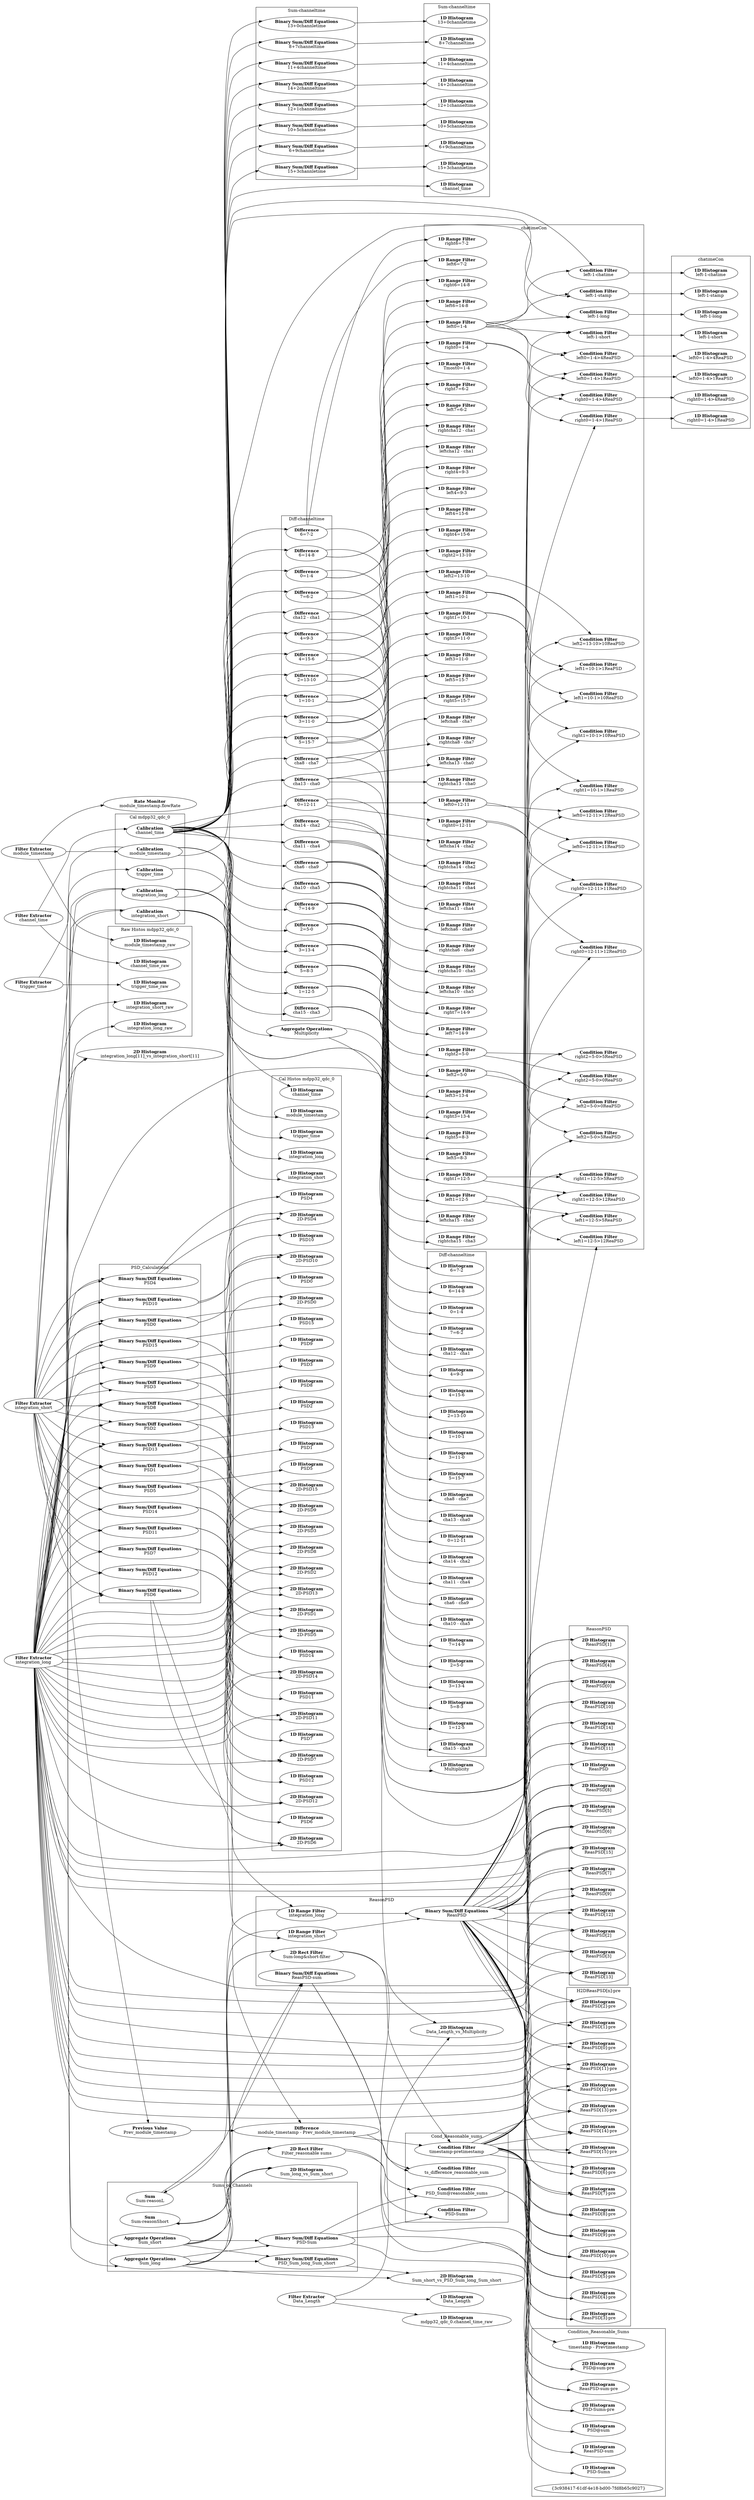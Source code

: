 strict digraph {
rankdir=LR
"{90651bd4-3aab-49da-a348-ebcb0352c4fe}" [label=<<b>Filter Extractor</b><br/>channel_time>]
"{ea43d3f8-f1fc-4fe4-85dd-9f1e9fda423f}" [label=<<b>Filter Extractor</b><br/>integration_long>]
"{d610e9c1-a778-4323-9998-9d572e8a39f3}" [label=<<b>Filter Extractor</b><br/>integration_short>]
"{808b3bba-ccdb-4e64-9fe3-456eb5dd9852}" [label=<<b>Filter Extractor</b><br/>module_timestamp>]
"{63229ce3-43ac-40a6-8491-ec6f2515c4c9}" [label=<<b>Filter Extractor</b><br/>trigger_time>]
"{8926e460-677b-448c-9e25-e65f91219ba8}" [label=<<b>Filter Extractor</b><br/>Data_Length>]
"{4d523230-c37e-4212-b15f-02229ae37725}" [label=<<b>Calibration</b><br/>trigger_time>]
"{8b8c318e-1636-49d1-9f87-b356b9f7ea21}" [label=<<b>Binary Sum/Diff Equations</b><br/>PSD1>]
"{31be9f6c-672a-46e6-bc45-2c99266ece9b}" [label=<<b>Calibration</b><br/>module_timestamp>]
"{ad236ff6-bb7c-4f3d-b315-ce3b18b86833}" [label=<<b>Binary Sum/Diff Equations</b><br/>PSD13>]
"{745a3460-ac96-49f8-8d7b-e7aeaeb75acc}" [label=<<b>Binary Sum/Diff Equations</b><br/>PSD4>]
"{e89b0618-df5e-4309-8002-62efd2a2e6f9}" [label=<<b>Calibration</b><br/>integration_long>]
"{53da9c59-641b-4f67-a3b4-4426fd64ba11}" [label=<<b>1D Histogram</b><br/>trigger_time_raw>]
"{feecf275-581c-4570-b63d-dc8f52afe2ce}" [label=<<b>Binary Sum/Diff Equations</b><br/>PSD14>]
"{8df5e734-f5da-4cd3-b009-1e7bad844238}" [label=<<b>Binary Sum/Diff Equations</b><br/>PSD0>]
"{e4d1226d-fd26-4f13-9ebc-1273b4c557d0}" [label=<<b>2D Histogram</b><br/>integration_long[11]_vs_integration_short[11]>]
"{4e7885c0-cd66-4a63-9583-b2327d6a592b}" [label=<<b>Binary Sum/Diff Equations</b><br/>PSD3>]
"{01914a05-cfd6-4d63-8806-f223ef04a853}" [label=<<b>Binary Sum/Diff Equations</b><br/>PSD10>]
"{6d00866e-423f-43bc-9738-574e68031cbd}" [label=<<b>Binary Sum/Diff Equations</b><br/>PSD9>]
"{55936455-18ae-40be-ad13-462f620ccf5c}" [label=<<b>Binary Sum/Diff Equations</b><br/>PSD8>]
"{c558deed-71f7-4035-91e9-fc16edc225a1}" [label=<<b>1D Histogram</b><br/>Data_Length>]
"{9de0ca23-9f81-4e4c-84cb-4556f111b963}" [label=<<b>1D Histogram</b><br/>integration_long_raw>]
"{ea63064a-4cfb-42f6-82ba-6108d4f9e16b}" [label=<<b>Binary Sum/Diff Equations</b><br/>PSD2>]
"{42aa5dce-81d6-494b-8e7f-7aa46ff0002e}" [label=<<b>1D Histogram</b><br/>mdpp32_qdc_0.channel_time_raw>]
"{f98f88d0-591c-4691-bcd2-ab4d498dd654}" [label=<<b>1D Histogram</b><br/>integration_short_raw>]
"{27e65d8d-c958-4c3e-bc11-f209537338b9}" [label=<<b>1D Histogram</b><br/>channel_time_raw>]
"{76cdb1ff-126f-4f35-b65e-d96ca4771d8e}" [label=<<b>1D Histogram</b><br/>module_timestamp_raw>]
"{62f84cfb-a3d0-45ee-98b6-4adcd1582f5c}" [label=<<b>Binary Sum/Diff Equations</b><br/>PSD12>]
"{a991580e-37ea-4a36-bf67-fca9dc48b761}" [label=<<b>Calibration</b><br/>channel_time>]
"{9730f4c2-9dea-4e85-b250-f854b949132e}" [label=<<b>Binary Sum/Diff Equations</b><br/>PSD15>]
"{8880ca91-3481-4d2e-becf-b12ebe48f4b1}" [label=<<b>Calibration</b><br/>integration_short>]
"{d250f670-4949-487d-9889-d3185298df33}" [label=<<b>Rate Monitor</b><br/>module_timestamp.flowRate>]
"{5ddc46b5-b545-44ba-b81a-66293f7d8acc}" [label=<<b>Binary Sum/Diff Equations</b><br/>PSD6>]
"{2f67a045-33cb-48ed-92e9-cb05d276a421}" [label=<<b>Binary Sum/Diff Equations</b><br/>PSD5>]
"{5dd19bad-8389-41d7-b57c-1862e9920d65}" [label=<<b>Binary Sum/Diff Equations</b><br/>PSD7>]
"{c315effe-2301-4372-8944-0d77a866e76c}" [label=<<b>Binary Sum/Diff Equations</b><br/>PSD11>]
"{9bb1d941-5fe9-496d-81f1-00f9710f6bca}" [label=<<b>2D Histogram</b><br/>2D-PSD15>]
"{bebed7d7-cdbc-4c2e-8541-645145b9c03b}" [label=<<b>1D Histogram</b><br/>PSD1>]
"{b58df985-a636-4677-a6e0-8e1363524eed}" [label=<<b>Difference</b><br/>7=14-9>]
"{0568fcf8-b355-4b9d-8e44-c2092d0b7e9b}" [label=<<b>1D Histogram</b><br/>integration_short>]
"{a35f066a-ca36-421f-af37-d5543e77b44b}" [label=<<b>2D Histogram</b><br/>2D-PSD9>]
"{47da10bc-442b-411c-9401-2efebe501597}" [label=<<b>Binary Sum/Diff Equations</b><br/>11+4channeltime>]
"{9f14d97c-a1e4-4a6f-82d9-60c5b00d5f7f}" [label=<<b>Difference</b><br/>2=5-0>]
"{87508e64-69ce-4389-bce2-481c7dc7df94}" [label=<<b>Aggregate Operations</b><br/>Multiplicity>]
"{772d53d5-77c6-4e49-8122-47aea70a6d8a}" [label=<<b>Binary Sum/Diff Equations</b><br/>14+2channeltime>]
"{08ba7c37-4dd6-47d1-a49f-5e8877d82e3b}" [label=<<b>Difference</b><br/>3=13-4>]
"{98c118b8-6fc8-46dc-b480-d465fa3af559}" [label=<<b>Difference</b><br/>5=8-3>]
"{7ca7fa39-177f-45fa-8081-e99cefdf28c1}" [label=<<b>1D Histogram</b><br/>channel_time>]
"{2494a3c4-a2fd-49be-89a1-13f63df29faa}" [label=<<b>Difference</b><br/>1=12-5>]
"{d3eaa910-790d-4e43-b480-a97eec209da7}" [label=<<b>Binary Sum/Diff Equations</b><br/>12+1channeltime>]
"{381db288-d10e-4054-a72f-589b58067f4d}" [label=<<b>2D Histogram</b><br/>2D-PSD8>]
"{e93b2510-0335-437e-9525-3f12f57104f9}" [label=<<b>Binary Sum/Diff Equations</b><br/>10+5channeltime>]
"{69e5e8c8-2cc8-41da-926a-7cbdaf040755}" [label=<<b>1D Histogram</b><br/>channel_time>]
"{7b33f5e4-a06a-49f8-af7d-cfbca5a80e74}" [label=<<b>2D Histogram</b><br/>2D-PSD5>]
"{c2d727cd-6b5e-4d33-bce3-50ac190e0ea2}" [label=<<b>1D Histogram</b><br/>PSD6>]
"{3fc5d52e-0280-45ca-ba90-624b0af3abba}" [label=<<b>1D Histogram</b><br/>PSD11>]
"{b9a0654d-5fce-468d-9977-f1ef836c9054}" [label=<<b>1D Histogram</b><br/>PSD5>]
"{1f4cff0d-bb54-4a72-9b9c-da4c73e7c974}" [label=<<b>Difference</b><br/>cha15 - cha3>]
"{26c6c60c-d344-4afc-93b3-3eea4cd39f24}" [label=<<b>Difference</b><br/>6=7-2>]
"{0b4bb891-01fb-45d7-a630-608f4844d504}" [label=<<b>Difference</b><br/>6=14-8>]
"{97768f88-8199-4fb0-af15-1ed5d76ac61c}" [label=<<b>2D Histogram</b><br/>2D-PSD1>]
"{99a8e619-4f86-4dcb-9e42-4caf52cd0f40}" [label=<<b>1D Histogram</b><br/>PSD3>]
"{747870a6-e68c-4cec-89aa-aee903cafe4c}" [label=<<b>2D Histogram</b><br/>2D-PSD2>]
"{88f182bf-5ea0-4626-abf8-36f927c2a811}" [label=<<b>2D Histogram</b><br/>2D-PSD11>]
"{023aeaca-aab8-469b-bd2a-848fdcec9ddc}" [label=<<b>2D Histogram</b><br/>2D-PSD3>]
"{edc1ee2c-453f-48ce-8b06-52f039b1299c}" [label=<<b>Difference</b><br/>0=1-4>]
"{d6efc2ed-c4a0-4787-b460-ce1d4f6aa819}" [label=<<b>Difference</b><br/>7=6-2>]
"{1f7e0c17-f67b-43be-97e8-c7e9c7118eff}" [label=<<b>Difference</b><br/>cha12 - cha1>]
"{8d5bfe7b-cc5f-4507-86e0-b6406439a244}" [label=<<b>Difference</b><br/>4=9-3>]
"{dc79cc8d-f032-44e6-b037-ff20fd283008}" [label=<<b>1D Histogram</b><br/>module_timestamp>]
"{e3a8b84a-adeb-4655-84fa-3aed7f451a58}" [label=<<b>1D Histogram</b><br/>PSD15>]
"{dcc68d9b-3e5a-40b6-8ee5-4cc7e1cf9258}" [label=<<b>1D Histogram</b><br/>PSD4>]
"{f66231cd-768c-4b53-b2c9-717f71d14b9a}" [label=<<b>Difference</b><br/>4=15-6>]
"{e90f7a4d-690f-4290-82da-1503f33a9deb}" [label=<<b>Aggregate Operations</b><br/>Sum_long>]
"{a355a47a-2340-418a-8a4f-47bbab08abda}" [label=<<b>1D Histogram</b><br/>PSD14>]
"{2b744906-6c61-44ce-8ec5-fe36971be0d2}" [label=<<b>1D Histogram</b><br/>trigger_time>]
"{16c11dc5-cd72-4b4f-bafb-45325e1776fd}" [label=<<b>1D Histogram</b><br/>PSD9>]
"{6bb841b8-ae79-4357-882d-5733df718907}" [label=<<b>2D Histogram</b><br/>2D-PSD13>]
"{e4e59f29-9213-4cef-acf8-62658a45130b}" [label=<<b>Binary Sum/Diff Equations</b><br/>6+9channeltime>]
"{c49053fb-cb25-424c-a533-be1441d85054}" [label=<<b>2D Histogram</b><br/>2D-PSD7>]
"{ca62f30d-434a-4d15-a77d-931277a7f482}" [label=<<b>1D Histogram</b><br/>PSD2>]
"{cde611cb-914e-4bfb-8631-f6471f3091f6}" [label=<<b>1D Histogram</b><br/>PSD8>]
"{b9990536-cd09-4500-b637-f873165b5387}" [label=<<b>1D Histogram</b><br/>PSD0>]
"{d27e559c-0f13-4eec-bbad-c0a083075760}" [label=<<b>Aggregate Operations</b><br/>Sum_short>]
"{901f56cf-8e2b-42da-8ff7-60c5fba1d4bd}" [label=<<b>1D Range Filter</b><br/>integration_short>]
"{702e913c-7227-468e-beb1-6473b2e56da7}" [label=<<b>1D Histogram</b><br/>PSD12>]
"{86f1b3fb-3741-4e06-9d9f-1b44d2de4966}" [label=<<b>2D Histogram</b><br/>2D-PSD14>]
"{3ff901e3-6bc1-466d-9b8d-c62748c4f2a9}" [label=<<b>2D Histogram</b><br/>2D-PSD12>]
"{c36d7d8e-4257-4759-a12f-74c1ecd18d01}" [label=<<b>1D Histogram</b><br/>PSD7>]
"{e65a4033-4b08-47c2-9872-164d99b64878}" [label=<<b>2D Histogram</b><br/>2D-PSD6>]
"{f24a58dc-3267-4545-96e1-7738369f8976}" [label=<<b>Difference</b><br/>2=13-10>]
"{d43bca1c-c48f-463c-acc0-7299d4573729}" [label=<<b>2D Histogram</b><br/>2D-PSD0>]
"{4ebdf90d-447b-4f54-b9c7-bc720f3bd390}" [label=<<b>Binary Sum/Diff Equations</b><br/>15+3channletime>]
"{1b3cc127-0da1-4578-9de3-716f8db95cde}" [label=<<b>Binary Sum/Diff Equations</b><br/>13+0channletime>]
"{12c2e955-b70f-45ed-ac2b-5d6d099c298c}" [label=<<b>1D Histogram</b><br/>integration_long>]
"{d350673f-9e37-4056-b7f6-71f8fa89e9ba}" [label=<<b>Difference</b><br/>1=10-1>]
"{fb10470f-ef91-463d-8780-53cc3d2deae5}" [label=<<b>1D Histogram</b><br/>PSD13>]
"{c6352b11-a499-4d69-b4da-d417b7b94529}" [label=<<b>Previous Value</b><br/>Prev_module_timestamp>]
"{b5f29ef2-d1b0-4cec-a553-f64206357dd0}" [label=<<b>Difference</b><br/>3=11-0>]
"{dfdacbf5-0d7d-4086-95bf-91f5f1515aef}" [label=<<b>Difference</b><br/>5=15-7>]
"{4b04b2ce-f647-4218-ad79-1b6d6a7521a7}" [label=<<b>2D Histogram</b><br/>2D-PSD4>]
"{87a6dfbb-9651-42b3-b32f-cd7431425e97}" [label=<<b>Difference</b><br/>cha8 - cha7>]
"{1bcdf5db-cc82-4077-95ae-e6718f75d25a}" [label=<<b>1D Range Filter</b><br/>integration_long>]
"{d9d0b17f-79fc-4403-9c51-4c66acd90c24}" [label=<<b>1D Histogram</b><br/>PSD10>]
"{a4eb746c-c613-4ad2-ad63-d0fdd96fd686}" [label=<<b>Difference</b><br/>cha13 - cha0>]
"{5e34633f-450d-4c26-b50d-8fdad66fed34}" [label=<<b>Difference</b><br/>0=12-11>]
"{d85526c4-a6c5-43da-b678-3bdd66802447}" [label=<<b>Difference</b><br/>cha14 - cha2>]
"{ccaa998a-3fb7-45b2-ae7b-4645cc4d90ad}" [label=<<b>Difference</b><br/>cha11 - cha4>]
"{85993597-7552-4fde-84c9-b8d684fe334b}" [label=<<b>Difference</b><br/>cha6 - cha9>]
"{e08e5705-1def-4156-b92f-76730f7953b7}" [label=<<b>2D Histogram</b><br/>2D-PSD10>]
"{7242f907-08a5-47f5-8a74-e366a37e9657}" [label=<<b>Binary Sum/Diff Equations</b><br/>8+7channeltime>]
"{7b83b645-9072-417f-a614-d4dfba007451}" [label=<<b>Difference</b><br/>cha10 - cha5>]
"{ea14c65f-b851-4f12-b411-54a224df509f}" [label=<<b>1D Histogram</b><br/>14+2channeltime>]
"{99c04e6d-655a-406d-8812-c22ce4e96e9d}" [label=<<b>1D Range Filter</b><br/>left5=8-3>]
"{1b21e7e5-d8b2-4c9d-93c5-e26e074d309a}" [label=<<b>1D Histogram</b><br/>cha10 - cha5>]
"{22ed1369-19ea-4609-9a81-9baf522cbada}" [label=<<b>Binary Sum/Diff Equations</b><br/>PSD-Sum>]
"{c6e5bd0b-2e59-4f19-a0bb-0785cf68b4e8}" [label=<<b>1D Histogram</b><br/>4=9-3>]
"{d0135d59-fd49-479e-9cb5-9e64eadc21eb}" [label=<<b>1D Histogram</b><br/>cha13 - cha0>]
"{e7d097bf-900a-4868-8c09-4eb94a4dad2e}" [label=<<b>1D Range Filter</b><br/>right5=8-3>]
"{07ee9f8b-a0f5-4327-8cb1-56fd233fae5c}" [label=<<b>1D Histogram</b><br/>cha8 - cha7>]
"{8fbfc478-655a-477a-91e7-67855b805411}" [label=<<b>1D Histogram</b><br/>cha6 - cha9>]
"{4876da87-6b7d-4811-b879-f205f3308537}" [label=<<b>1D Histogram</b><br/>6+9channeltime>]
"{2ea26d53-f495-4391-b16a-f13e0e8f857e}" [label=<<b>1D Range Filter</b><br/>left0=12-11>]
"{2c01d0f0-bfb7-44af-be09-3443061c927e}" [label=<<b>Binary Sum/Diff Equations</b><br/>PSD_Sum_long_Sum_short>]
"{50d27670-eb3a-40c5-bb35-dad9a8a1cdab}" [label=<<b>1D Range Filter</b><br/>left4=9-3>]
"{db6c49fe-6e35-4b8a-9f71-d94c4c1fdc88}" [label=<<b>1D Histogram</b><br/>5=15-7>]
"{e2db268e-4a95-4063-a355-6953e888ce2b}" [label=<<b>1D Histogram</b><br/>1=10-1>]
"{f940890e-b832-4616-a52a-c6030e454436}" [label=<<b>1D Range Filter</b><br/>rightcha15 - cha3>]
"{2c2f2dad-f2c3-484d-ac64-69535eef8f3a}" [label=<<b>2D Histogram</b><br/>Data_Length_vs_Multiplicity>]
"{99501f99-e939-4372-be5b-10969aea4191}" [label=<<b>1D Range Filter</b><br/>left1=12-5>]
"{186b2847-0ded-43f2-b42c-973cadf7a584}" [label=<<b>1D Histogram</b><br/>cha12 - cha1>]
"{5f8b1967-4bd4-44a9-81c7-825943320890}" [label=<<b>1D Range Filter</b><br/>right0=12-11>]
"{6e680f45-6a6b-4075-887a-52b74d415460}" [label=<<b>1D Range Filter</b><br/>right3=13-4>]
"{13e46075-fbee-475b-a8b6-551939e9d572}" [label=<<b>1D Range Filter</b><br/>left7=14-9>]
"{48816066-8473-4f0f-ae37-9a9d578ac126}" [label=<<b>1D Range Filter</b><br/>left0=1-4>]
"{4b5e42b0-e8c4-4819-b8d9-2cbe86df0275}" [label=<<b>1D Histogram</b><br/>cha11 - cha4>]
"{a1622405-6237-4cca-8af0-66f7d7ac31c4}" [label=<<b>1D Histogram</b><br/>0=1-4>]
"{1bea3b22-ccb7-4778-806d-474e6b5cbe3c}" [label=<<b>1D Range Filter</b><br/>leftcha6 - cha9>]
"{ab2f65ce-1485-4b07-b73a-e9a2886cf8c2}" [label=<<b>1D Range Filter</b><br/>right6=14-8>]
"{39693e85-aa40-4359-bf4a-c8a8c4421d1f}" [label=<<b>1D Range Filter</b><br/>left6=14-8>]
"{dcc08393-4bde-46a6-84f8-4ec1bdf1b33e}" [label=<<b>2D Histogram</b><br/>Sum_long_vs_Sum_short>]
"{aae93de9-f53b-49ba-9bc1-26e994ef06a6}" [label=<<b>1D Range Filter</b><br/>rightcha12 - cha1>]
"{92b8ba44-fd8c-4b30-8938-9a04621ad5cd}" [label=<<b>1D Range Filter</b><br/>right7=14-9>]
"{4c08438c-787c-4264-a25f-519770621590}" [label=<<b>1D Histogram</b><br/>3=11-0>]
"{96e03c57-b135-43c3-a61c-26758b176a8b}" [label=<<b>1D Histogram</b><br/>7=14-9>]
"{2a358057-8d8d-49d5-8e82-5347900a7427}" [label=<<b>1D Range Filter</b><br/>right4=9-3>]
"{d5f32ae7-5eae-490a-ba7c-ec5c657398d6}" [label=<<b>1D Range Filter</b><br/>right4=15-6>]
"{c50445c5-2301-4930-b09f-555ce126d362}" [label=<<b>Sum</b><br/>Sum-reasonL>]
"{5661f3c9-60e6-4722-9ca2-1aebe4f06e2b}" [label=<<b>Difference</b><br/>module_timestamp - Prev_module_timestamp>]
"{520cf20d-760d-4382-8fcc-5787b7f0083f}" [label=<<b>1D Range Filter</b><br/>leftcha15 - cha3>]
"{f45fd73a-7e12-4f5a-8608-5bf66760d996}" [label=<<b>1D Range Filter</b><br/>right6=7-2>]
"{a51e9175-9411-4404-ba1f-9151f01f257e}" [label=<<b>1D Range Filter</b><br/>left5=15-7>]
"{cc492709-819a-4a21-97f6-1fbbd4f9458b}" [label=<<b>1D Range Filter</b><br/>rightcha10 - cha5>]
"{0e534a32-5e05-45e7-831f-b07ff00f515a}" [label=<<b>1D Histogram</b><br/>0=12-11>]
"{7e342183-c7c2-4f54-928d-360473e4e852}" [label=<<b>1D Range Filter</b><br/>left4=15-6>]
"{114694d1-728d-4a43-882f-c2f78ac84594}" [label=<<b>1D Range Filter</b><br/>left2=13-10>]
"{6a57727d-457a-4cad-ac7d-1424f529266a}" [label=<<b>1D Histogram</b><br/>2=5-0>]
"{7d9facd8-89be-4910-a812-4faf96d07ac1}" [label=<<b>1D Range Filter</b><br/>left3=13-4>]
"{eb760c98-f5bf-4449-91c6-bf58c7aba85f}" [label=<<b>1D Histogram</b><br/>6=7-2>]
"{3c2f546a-c4b6-444c-8425-6873bf37bcd8}" [label=<<b>1D Histogram</b><br/>12+1channeltime>]
"{ae036259-6a2e-477f-b079-b3a8c47b4436}" [label=<<b>1D Range Filter</b><br/>leftcha8 - cha7>]
"{af8b626d-8b4a-4638-81ec-627187103f69}" [label=<<b>1D Range Filter</b><br/>right1=12-5>]
"{5367df2e-c98e-4a73-966a-b297c13f0c02}" [label=<<b>1D Histogram</b><br/>10+5channeltime>]
"{74ef8f18-b7ae-49a5-8123-f648a91f7933}" [label=<<b>1D Range Filter</b><br/>leftcha10 - cha5>]
"{53532d7f-d01b-4de8-b828-c92347501226}" [label=<<b>1D Range Filter</b><br/>right0=1-4>]
"{37dc5afa-ad7e-4c42-9374-9de749fd7c4e}" [label=<<b>Binary Sum/Diff Equations</b><br/>ReasPSD>]
"{efd28b0a-c3f0-4ba4-850e-01e1356bf8aa}" [label=<<b>1D Histogram</b><br/>4=15-6>]
"{1d743708-d7ea-42f6-89dc-f67308cebefc}" [label=<<b>1D Range Filter</b><br/>rightcha14 - cha2>]
"{8f07e0c6-281c-4083-a644-d0e7b0a7ccce}" [label=<<b>1D Range Filter</b><br/>right7=6-2>]
"{ce7e4c1c-08be-4526-9a84-5f9b1aa4590f}" [label=<<b>1D Range Filter</b><br/>right2=13-10>]
"{139627df-9500-46a4-b62e-f4461a0adb41}" [label=<<b>1D Range Filter</b><br/>rightcha6 - cha9>]
"{70c90f3b-d62c-495b-83ab-e041de52bd5b}" [label=<<b>1D Histogram</b><br/>1=12-5>]
"{ec0d23d0-fc3c-4285-882f-1651e2217890}" [label=<<b>1D Histogram</b><br/>2=13-10>]
"{68b26c2a-7d79-474b-b8f2-ccd8d62b98de}" [label=<<b>1D Range Filter</b><br/>Tmost0=1-4>]
"{63c79bb7-cf7a-47ee-b20a-b640b1571d3c}" [label=<<b>1D Range Filter</b><br/>rightcha8 - cha7>]
"{9e159224-76f3-4c16-b515-09f23f3d9d03}" [label=<<b>1D Range Filter</b><br/>left2=5-0>]
"{b3a587e3-e634-4bd7-ad08-fb97c309eaac}" [label=<<b>1D Range Filter</b><br/>left7=6-2>]
"{5d467158-5ff5-49a9-a7bb-3f4e41d31467}" [label=<<b>1D Range Filter</b><br/>left6=7-2>]
"{9c7d6912-65ed-4187-97ed-c89b9c74d8fc}" [label=<<b>1D Histogram</b><br/>5=8-3>]
"{edfcb1cd-ae69-48c2-aa40-3aab7c20cec7}" [label=<<b>1D Histogram</b><br/>11+4channeltime>]
"{2dd08f9e-34be-40f1-8eb0-7d8d74c0054d}" [label=<<b>1D Histogram</b><br/>cha14 - cha2>]
"{aace0f47-0f2d-4ae5-b6c2-d1ccf4626969}" [label=<<b>1D Histogram</b><br/>13+0channletime>]
"{03ad2aa5-b648-42f1-a351-d095f9e48f7b}" [label=<<b>1D Histogram</b><br/>6=14-8>]
"{8c85504f-0d8e-4bfa-a928-e60d5fa31bc4}" [label=<<b>1D Histogram</b><br/>7=6-2>]
"{45e62ac0-ebba-46c2-a773-f7e4eacc3c16}" [label=<<b>1D Range Filter</b><br/>leftcha11 - cha4>]
"{f2c3da30-80ff-4028-8f2f-493e03c45f54}" [label=<<b>1D Range Filter</b><br/>rightcha11 - cha4>]
"{601c18a7-81b8-4e5a-9de5-3f8536ae9d3e}" [label=<<b>1D Range Filter</b><br/>leftcha12 - cha1>]
"{1506d60b-fddc-4c08-9a02-e2a6c32ab63f}" [label=<<b>1D Range Filter</b><br/>right3=11-0>]
"{79ee3d69-4cfc-42e6-ae84-382bb3641ddd}" [label=<<b>1D Range Filter</b><br/>leftcha13 - cha0>]
"{665810ce-acbb-47fc-9e8b-c6388f788df9}" [label=<<b>1D Range Filter</b><br/>rightcha13 - cha0>]
"{6472efcf-06e5-4202-b9a7-bedb04848b1b}" [label=<<b>1D Histogram</b><br/>3=13-4>]
"{bb0733c6-556a-4791-8ca8-087009a00f5c}" [label=<<b>1D Range Filter</b><br/>leftcha14 - cha2>]
"{119fd8ae-87ec-4de8-b423-044270c11ada}" [label=<<b>Sum</b><br/>Sum-reasonShort>]
"{b8cb85d5-bb56-47d0-bf65-8b138bbd83c8}" [label=<<b>1D Range Filter</b><br/>left1=10-1>]
"{7ecda83b-5b71-4bec-854a-10228077b1b7}" [label=<<b>1D Histogram</b><br/>cha15 - cha3>]
"{4ca34579-de25-485a-8dff-4c1a60b613d7}" [label=<<b>1D Range Filter</b><br/>right1=10-1>]
"{e5b61423-fc16-450d-b88c-74dc29df1e8d}" [label=<<b>1D Histogram</b><br/>8+7channeltime>]
"{523692f1-4a5f-405b-ba27-f051f03acbf0}" [label=<<b>2D Rect Filter</b><br/>Filter_reasonable sums>]
"{d3d6c283-9d81-4224-bf9a-bb6d1af46a07}" [label=<<b>1D Histogram</b><br/>15+3channletime>]
"{e3a31fca-cb98-4e31-a35a-c93dd471de0e}" [label=<<b>1D Range Filter</b><br/>right2=5-0>]
"{c5ef38b2-554a-4ef3-b4d0-9482270be726}" [label=<<b>1D Range Filter</b><br/>left3=11-0>]
"{c365ba6f-0bd6-4bcc-ad3d-fb6f3b8c5fa1}" [label=<<b>2D Rect Filter</b><br/>Sum-long&amp;short-filter>]
"{27b5e1e1-f0c5-49b5-a3e6-5781bdeed632}" [label=<<b>1D Histogram</b><br/>Multiplicity>]
"{0af58cf3-890f-45c3-bc46-41c4a12bcce7}" [label=<<b>1D Range Filter</b><br/>right5=15-7>]
"{d0dbd998-d74d-434c-b80e-d3eea02d2032}" [label=<<b>2D Histogram</b><br/>ReasPSD[15]>]
"{a720e891-e205-4299-acbc-fa87e0c446ae}" [label=<<b>Condition Filter</b><br/>right0=1-4&gt;4ReaPSD>]
"{0cc39668-f17c-44b1-bb10-34415b82b716}" [label=<<b>Condition Filter</b><br/>right0=12-11&gt;12ReaPSD>]
"{da3f8dfd-411e-470d-a9b3-105ad465c53a}" [label=<<b>Condition Filter</b><br/>left2=13-10&gt;10ReaPSD>]
"{358ed483-6019-40a5-b265-ef62659d3152}" [label=<<b>2D Histogram</b><br/>ReasPSD[7]>]
"{e1b8189a-99bd-4b4d-babb-bce61ad425fa}" [label=<<b>2D Histogram</b><br/>ReasPSD[9]>]
"{346ad161-d4ae-440f-96ab-972013204b18}" [label=<<b>Condition Filter</b><br/>right1=12-5&gt;12ReaPSD>]
"{a7b02def-f168-4d48-8c72-c71ffc8fe14f}" [label=<<b>2D Histogram</b><br/>ReasPSD[12]>]
"{75b8bd8c-54a5-428d-b71c-98193a2f4afa}" [label=<<b>2D Histogram</b><br/>ReasPSD[2]>]
"{d07ed020-0650-43fb-a968-2732089420a3}" [label=<<b>Condition Filter</b><br/>left-1-short>]
"{14a05e69-f692-43c1-9433-ee97b4254fbb}" [label=<<b>2D Histogram</b><br/>ReasPSD[3]>]
"{4d1c079c-6522-4085-b183-399a79842f3e}" [label=<<b>Condition Filter</b><br/>left-1-long>]
"{cbfc59f0-0090-485b-a847-abfc0d352f7b}" [label=<<b>Condition Filter</b><br/>left-1-stamp>]
"{469b3bd0-eb16-4a5e-ac12-df4dfd63cc00}" [label=<<b>2D Histogram</b><br/>Sum_short_vs_PSD_Sum_long_Sum_short>]
"{a1019382-ffa8-4758-9007-7fcde155c97d}" [label=<<b>2D Histogram</b><br/>ReasPSD[13]>]
"{3b16a0f5-472e-4ea8-94be-2e7fe028bf88}" [label=<<b>1D Histogram</b><br/>ReasPSD>]
"{41d12f8f-1dbd-4f36-b4d3-521ffa3c6c95}" [label=<<b>2D Histogram</b><br/>ReasPSD[8]>]
"{9e33f857-c605-47e5-9db3-65031797732e}" [label=<<b>Condition Filter</b><br/>right2=5-0&gt;5ReaPSD>]
"{39ec7276-ca22-444a-8968-704ed1d25c2d}" [label=<<b>Condition Filter</b><br/>timestamp-pretimestamp>]
"{aeb83fcf-8294-463a-86da-997a441b408f}" [label=<<b>Condition Filter</b><br/>left0=1-4&gt;1ReaPSD>]
"{74192ce4-728b-4f02-8fb6-7d23dd0cda90}" [label=<<b>1D Histogram</b><br/>PSD-Sumn>]
"{a445c210-85f2-4d06-8138-2da0f03465e4}" [label=<<b>2D Histogram</b><br/>ReasPSD[5]>]
"{58268420-9651-412c-a415-f1d8f40830b6}" [label=<<b>Condition Filter</b><br/>left0=12-11&gt;11ReaPSD>]
"{b2e63f82-8448-4e25-8186-a91b3e641dce}" [label=<<b>Condition Filter</b><br/>right0=1-4&gt;1ReaPSD>]
"{274ab1f4-9c29-49f6-8592-89dbfafb38e6}" [label=<<b>Condition Filter</b><br/>left0=1-4&gt;4ReaPSD>]
"{ee2207ee-13cc-4c9e-b0e3-5f434eaaa52c}" [label=<<b>Condition Filter</b><br/>left1=12-5&gt;12ReaPSD>]
"{373afefe-3aa3-49ef-8743-b2cb6c180dff}" [label=<<b>Condition Filter</b><br/>left0=12-11&gt;12ReaPSD>]
"{d9b964a6-2e41-45ab-9cbe-c42f70976e74}" [label=<<b>2D Histogram</b><br/>ReasPSD[4]>]
"{9373163f-c9cf-42a4-9ff4-324824f3ef6a}" [label=<<b>2D Histogram</b><br/>ReasPSD[0]>]
"{cd4b37b7-2ed5-41cd-a498-17966cb581eb}" [label=<<b>Condition Filter</b><br/>right1=10-1&gt;1ReaPSD>]
"{c66c75f7-bd4a-45d3-9e7b-dc01cc73cab8}" [label=<<b>Condition Filter</b><br/>left1=12-5&gt;5ReaPSD>]
"{f72b7af1-2df9-4eca-8276-559f357364fc}" [label=<<b>Condition Filter</b><br/>left2=5-0&gt;0ReaPSD>]
"{effac2c9-cff6-4fba-b5f7-89d1e27a41da}" [label=<<b>2D Histogram</b><br/>ReasPSD[10]>]
"{7d50d54d-b681-468c-939c-ca946e4643a8}" [label=<<b>Condition Filter</b><br/>left2=5-0&gt;5ReaPSD>]
"{507f935e-4567-45cc-9890-b0fbd01d18fa}" [label=<<b>Condition Filter</b><br/>right0=12-11&gt;11ReaPSD>]
"{d468f7a6-8210-4069-aa6a-4e2f9c927a9b}" [label=<<b>Condition Filter</b><br/>left1=10-1&gt;10ReaPSD>]
"{7e226939-1e38-46e7-b998-9c2d36220166}" [label=<<b>Condition Filter</b><br/>right1=10-1&gt;10ReaPSD>]
"{2cf4e7c3-5f9f-4cc6-ae5d-9d3dca33d2f1}" [label=<<b>Condition Filter</b><br/>right1=12-5&gt;5ReaPSD>]
"{e0cdb41c-2e1f-4dc1-a6ca-94e45c2eee38}" [label=<<b>Condition Filter</b><br/>left1=10-1&gt;1ReaPSD>]
"{3c445f23-625d-4bec-b85c-5860c363e211}" [label=<<b>2D Histogram</b><br/>ReasPSD[1]>]
"{8a2ed8f0-7d7b-49b1-af6e-a1bf91b2feea}" [label=<<b>Condition Filter</b><br/>right2=5-0&gt;0ReaPSD>]
"{f3444039-a0ac-4aa9-8c24-503e102ed147}" [label=<<b>Condition Filter</b><br/>left-1-chatime>]
"{69285d24-0c45-4ec8-a95e-b9f55edb7b15}" [label=<<b>2D Histogram</b><br/>ReasPSD[14]>]
"{ee450e71-3bf2-40d9-891a-1750abad254d}" [label=<<b>Condition Filter</b><br/>PSD-Sums>]
"{ba350f17-2bb4-4a7c-a7fb-08c94c7c0015}" [label=<<b>2D Histogram</b><br/>ReasPSD[11]>]
"{36255ede-effe-4a21-9930-24fa668e310a}" [label=<<b>2D Histogram</b><br/>ReasPSD[6]>]
"{14c955d5-173d-482e-95b2-1c108f3710e5}" [label=<<b>Condition Filter</b><br/>PSD_Sum@reasonable_sums>]
"{6e004d02-b0c4-4c44-8a20-b157841d0cca}" [label=<<b>Condition Filter</b><br/>ts_difference_reasonable_sum>]
"{fb1ed2cc-4718-48a8-9c5c-8a2fe28fc742}" [label=<<b>Binary Sum/Diff Equations</b><br/>ReasPSD-sum>]
"{e786824f-e208-4321-ac2f-78c2d716fbcd}" [label=<<b>1D Histogram</b><br/>left0=1-4&gt;4ReaPSD>]
"{b18663e1-c39e-4105-a332-27036331304e}" [label=<<b>1D Histogram</b><br/>left-1-short>]
"{2539c3ad-a86a-4c77-b012-67dfc7ff134e}" [label=<<b>1D Histogram</b><br/>left-1-stamp>]
"{7da0fe79-aef8-4d66-825d-cc63e6ad7c05}" [label=<<b>1D Histogram</b><br/>left0=1-4&gt;1ReaPSD>]
"{dab83ddf-2e8d-452e-a043-65fbd8663ee7}" [label=<<b>1D Histogram</b><br/>left-1-chatime>]
"{b008a081-edf3-4655-9a64-cd4c35366c0a}" [label=<<b>2D Histogram</b><br/>ReasPSD[12]-pre>]
"{5de50679-0f17-402a-bf94-ae2a4d0638a0}" [label=<<b>2D Histogram</b><br/>ReasPSD[13]-pre>]
"{f04d701b-15af-40ef-8bd7-cdd226c1cd18}" [label=<<b>2D Histogram</b><br/>ReasPSD[14]-pre>]
"{4b17c176-c317-4098-acf7-6f01aa7efb03}" [label=<<b>2D Histogram</b><br/>ReasPSD[15]-pre>]
"{911e8c8e-f5fe-4084-82aa-de040447d943}" [label=<<b>2D Histogram</b><br/>PSD-Sumn-pre>]
"{a7f85b0a-a5f7-4076-866a-701f0479312d}" [label=<<b>2D Histogram</b><br/>ReasPSD[6]-pre>]
"{e3afd756-0909-4ea7-a144-ffd72bb3952e}" [label=<<b>2D Histogram</b><br/>ReasPSD[7]-pre>]
"{1ee520d3-8012-4e23-8059-ef88807652b7}" [label=<<b>2D Histogram</b><br/>ReasPSD[8]-pre>]
"{7386f3bf-7764-46e8-b217-21905bc81e66}" [label=<<b>2D Histogram</b><br/>ReasPSD[9]-pre>]
"{110a90c5-3336-4632-8eef-731c9b307043}" [label=<<b>2D Histogram</b><br/>ReasPSD[10]-pre>]
"{048c9100-e4fa-4e85-a1f2-c0814f939a33}" [label=<<b>2D Histogram</b><br/>PSD@sum-pre>]
"{a5318404-20da-4d92-95dd-3bdb473f893d}" [label=<<b>2D Histogram</b><br/>ReasPSD[5]-pre>]
"{4bf0211d-81d3-4d64-a846-20f87f93b79c}" [label=<<b>2D Histogram</b><br/>ReasPSD[4]-pre>]
"{3dc5d89f-48ff-453a-afde-f00461ed74d4}" [label=<<b>2D Histogram</b><br/>ReasPSD[3]-pre>]
"{9de7dc03-d1a9-4514-8ffa-5c2630b447c6}" [label=<<b>2D Histogram</b><br/>ReasPSD[2]-pre>]
"{bbfac25c-d9d0-40a3-9cee-982ca86990e6}" [label=<<b>2D Histogram</b><br/>ReasPSD[1]-pre>]
"{339bbb82-3d08-4ca7-918f-f80d6feed955}" [label=<<b>2D Histogram</b><br/>ReasPSD[0]-pre>]
"{de68ad2e-c6c6-4ed0-bef3-8bc0bee89e73}" [label=<<b>2D Histogram</b><br/>ReasPSD-sum-pre>]
"{99bf7617-c11e-499d-9f63-def660cfabbe}" [label=<<b>1D Histogram</b><br/>ReasPSD-sum>]
"{7851cc72-0398-43c3-9ef6-26cf5dec886f}" [label=<<b>1D Histogram</b><br/>timestamp - Prevtimestamp>]
"{d0e56c26-8359-46b1-89bb-a4fde5a2c722}" [label=<<b>1D Histogram</b><br/>left-1-long>]
"{1c8d5728-bda2-4bb5-969f-ea20a6238457}" [label=<<b>1D Histogram</b><br/>right0=1-4&gt;4ReaPSD>]
"{896296bd-e61f-46b7-8ecc-4ed69bf63a68}" [label=<<b>1D Histogram</b><br/>right0=1-4&gt;1ReaPSD>]
"{d3d8948d-ea7c-4d86-b55f-240cefb07a66}" [label=<<b>2D Histogram</b><br/>ReasPSD[11]-pre>]
"{cbd2445e-b893-4861-80ba-33115572a1f4}" [label=<<b>1D Histogram</b><br/>PSD@sum>]
subgraph "cluster{6ec5cc5d-2bd2-4a3f-a23c-26fc70595f4b}" {
label="Raw Histos mdpp32_qdc_0"
"{27e65d8d-c958-4c3e-bc11-f209537338b9}";
"{53da9c59-641b-4f67-a3b4-4426fd64ba11}";
"{f98f88d0-591c-4691-bcd2-ab4d498dd654}";
"{9de0ca23-9f81-4e4c-84cb-4556f111b963}";
"{76cdb1ff-126f-4f35-b65e-d96ca4771d8e}";
};
subgraph "cluster{34b597c3-f2c2-4f2b-bc0a-e574d822188e}" {
label="Cal Histos mdpp32_qdc_0"
"{69e5e8c8-2cc8-41da-926a-7cbdaf040755}";
"{12c2e955-b70f-45ed-ac2b-5d6d099c298c}";
"{0568fcf8-b355-4b9d-8e44-c2092d0b7e9b}";
"{dc79cc8d-f032-44e6-b037-ff20fd283008}";
"{2b744906-6c61-44ce-8ec5-fe36971be0d2}";
"{b9990536-cd09-4500-b637-f873165b5387}";
"{d43bca1c-c48f-463c-acc0-7299d4573729}";
"{bebed7d7-cdbc-4c2e-8541-645145b9c03b}";
"{97768f88-8199-4fb0-af15-1ed5d76ac61c}";
"{ca62f30d-434a-4d15-a77d-931277a7f482}";
"{747870a6-e68c-4cec-89aa-aee903cafe4c}";
"{99a8e619-4f86-4dcb-9e42-4caf52cd0f40}";
"{dcc68d9b-3e5a-40b6-8ee5-4cc7e1cf9258}";
"{023aeaca-aab8-469b-bd2a-848fdcec9ddc}";
"{4b04b2ce-f647-4218-ad79-1b6d6a7521a7}";
"{b9a0654d-5fce-468d-9977-f1ef836c9054}";
"{7b33f5e4-a06a-49f8-af7d-cfbca5a80e74}";
"{c2d727cd-6b5e-4d33-bce3-50ac190e0ea2}";
"{e65a4033-4b08-47c2-9872-164d99b64878}";
"{c36d7d8e-4257-4759-a12f-74c1ecd18d01}";
"{c49053fb-cb25-424c-a533-be1441d85054}";
"{cde611cb-914e-4bfb-8631-f6471f3091f6}";
"{381db288-d10e-4054-a72f-589b58067f4d}";
"{16c11dc5-cd72-4b4f-bafb-45325e1776fd}";
"{a35f066a-ca36-421f-af37-d5543e77b44b}";
"{d9d0b17f-79fc-4403-9c51-4c66acd90c24}";
"{e08e5705-1def-4156-b92f-76730f7953b7}";
"{3fc5d52e-0280-45ca-ba90-624b0af3abba}";
"{88f182bf-5ea0-4626-abf8-36f927c2a811}";
"{702e913c-7227-468e-beb1-6473b2e56da7}";
"{3ff901e3-6bc1-466d-9b8d-c62748c4f2a9}";
"{fb10470f-ef91-463d-8780-53cc3d2deae5}";
"{6bb841b8-ae79-4357-882d-5733df718907}";
"{a355a47a-2340-418a-8a4f-47bbab08abda}";
"{86f1b3fb-3741-4e06-9d9f-1b44d2de4966}";
"{e3a8b84a-adeb-4655-84fa-3aed7f451a58}";
"{9bb1d941-5fe9-496d-81f1-00f9710f6bca}";
};
subgraph "cluster{f48ce5d2-7400-4437-b373-5a92fa66389f}" {
label="Cal mdpp32_qdc_0"
"{a991580e-37ea-4a36-bf67-fca9dc48b761}";
"{e89b0618-df5e-4309-8002-62efd2a2e6f9}";
"{8880ca91-3481-4d2e-becf-b12ebe48f4b1}";
"{31be9f6c-672a-46e6-bc45-2c99266ece9b}";
"{4d523230-c37e-4212-b15f-02229ae37725}";
};
subgraph "cluster{15df9363-cd34-423a-9919-4d24a17af1aa}" {
label="PSD_Calculations"
"{4e7885c0-cd66-4a63-9583-b2327d6a592b}";
"{01914a05-cfd6-4d63-8806-f223ef04a853}";
"{ad236ff6-bb7c-4f3d-b315-ce3b18b86833}";
"{8b8c318e-1636-49d1-9f87-b356b9f7ea21}";
"{8df5e734-f5da-4cd3-b009-1e7bad844238}";
"{feecf275-581c-4570-b63d-dc8f52afe2ce}";
"{745a3460-ac96-49f8-8d7b-e7aeaeb75acc}";
"{5dd19bad-8389-41d7-b57c-1862e9920d65}";
"{62f84cfb-a3d0-45ee-98b6-4adcd1582f5c}";
"{ea63064a-4cfb-42f6-82ba-6108d4f9e16b}";
"{55936455-18ae-40be-ad13-462f620ccf5c}";
"{6d00866e-423f-43bc-9738-574e68031cbd}";
"{2f67a045-33cb-48ed-92e9-cb05d276a421}";
"{9730f4c2-9dea-4e85-b250-f854b949132e}";
"{5ddc46b5-b545-44ba-b81a-66293f7d8acc}";
"{c315effe-2301-4372-8944-0d77a866e76c}";
};
subgraph "cluster{ace6f38d-0d8d-4fde-a011-68a9182b6839}" {
label="Condition_Reasonable_Sums"
"{048c9100-e4fa-4e85-a1f2-c0814f939a33}";
"{cbd2445e-b893-4861-80ba-33115572a1f4}";
"{74192ce4-728b-4f02-8fb6-7d23dd0cda90}";
"{7851cc72-0398-43c3-9ef6-26cf5dec886f}";
"{99bf7617-c11e-499d-9f63-def660cfabbe}";
"{de68ad2e-c6c6-4ed0-bef3-8bc0bee89e73}";
"{3c938417-61df-4e18-bd00-7fd8b65c9027}";
"{911e8c8e-f5fe-4084-82aa-de040447d943}";
};
subgraph "cluster{e778843b-9580-49cf-bce1-0eee4f69e0f7}" {
label="Cond_Reasonable_sums"
"{14c955d5-173d-482e-95b2-1c108f3710e5}";
"{6e004d02-b0c4-4c44-8a20-b157841d0cca}";
"{ee450e71-3bf2-40d9-891a-1750abad254d}";
"{39ec7276-ca22-444a-8968-704ed1d25c2d}";
};
subgraph "cluster{b18b8ded-9c0b-49d3-9631-07a46337a116}" {
label="Sums_of_Channels"
"{e90f7a4d-690f-4290-82da-1503f33a9deb}";
"{d27e559c-0f13-4eec-bbad-c0a083075760}";
"{2c01d0f0-bfb7-44af-be09-3443061c927e}";
"{22ed1369-19ea-4609-9a81-9baf522cbada}";
"{c50445c5-2301-4930-b09f-555ce126d362}";
"{119fd8ae-87ec-4de8-b423-044270c11ada}";
};
subgraph "cluster{ac5c83d8-68d6-4018-aa0b-16330e265d0c}" {
label="Sum-channeltime"
"{4ebdf90d-447b-4f54-b9c7-bc720f3bd390}";
"{772d53d5-77c6-4e49-8122-47aea70a6d8a}";
"{e4e59f29-9213-4cef-acf8-62658a45130b}";
"{1b3cc127-0da1-4578-9de3-716f8db95cde}";
"{47da10bc-442b-411c-9401-2efebe501597}";
"{e93b2510-0335-437e-9525-3f12f57104f9}";
"{7242f907-08a5-47f5-8a74-e366a37e9657}";
"{d3eaa910-790d-4e43-b480-a97eec209da7}";
};
subgraph "cluster{2ae509a1-ade6-4d16-8250-4563f6d1ea55}" {
label="Sum-channeltime"
"{d3d6c283-9d81-4224-bf9a-bb6d1af46a07}";
"{ea14c65f-b851-4f12-b411-54a224df509f}";
"{4876da87-6b7d-4811-b879-f205f3308537}";
"{aace0f47-0f2d-4ae5-b6c2-d1ccf4626969}";
"{edfcb1cd-ae69-48c2-aa40-3aab7c20cec7}";
"{5367df2e-c98e-4a73-966a-b297c13f0c02}";
"{e5b61423-fc16-450d-b88c-74dc29df1e8d}";
"{3c2f546a-c4b6-444c-8425-6873bf37bcd8}";
"{7ca7fa39-177f-45fa-8081-e99cefdf28c1}";
};
subgraph "cluster{210f7f69-1ca7-49c8-8564-325ff9ae2d01}" {
label="ReasonPSD"
"{3b16a0f5-472e-4ea8-94be-2e7fe028bf88}";
"{9373163f-c9cf-42a4-9ff4-324824f3ef6a}";
"{3c445f23-625d-4bec-b85c-5860c363e211}";
"{75b8bd8c-54a5-428d-b71c-98193a2f4afa}";
"{14a05e69-f692-43c1-9433-ee97b4254fbb}";
"{d9b964a6-2e41-45ab-9cbe-c42f70976e74}";
"{a445c210-85f2-4d06-8138-2da0f03465e4}";
"{36255ede-effe-4a21-9930-24fa668e310a}";
"{358ed483-6019-40a5-b265-ef62659d3152}";
"{41d12f8f-1dbd-4f36-b4d3-521ffa3c6c95}";
"{e1b8189a-99bd-4b4d-babb-bce61ad425fa}";
"{effac2c9-cff6-4fba-b5f7-89d1e27a41da}";
"{ba350f17-2bb4-4a7c-a7fb-08c94c7c0015}";
"{a7b02def-f168-4d48-8c72-c71ffc8fe14f}";
"{a1019382-ffa8-4758-9007-7fcde155c97d}";
"{69285d24-0c45-4ec8-a95e-b9f55edb7b15}";
"{d0dbd998-d74d-434c-b80e-d3eea02d2032}";
};
subgraph "cluster{bf843c40-34aa-419f-8129-74912db104d4}" {
label="ReasonPSD"
"{1bcdf5db-cc82-4077-95ae-e6718f75d25a}";
"{901f56cf-8e2b-42da-8ff7-60c5fba1d4bd}";
"{37dc5afa-ad7e-4c42-9374-9de749fd7c4e}";
"{c365ba6f-0bd6-4bcc-ad3d-fb6f3b8c5fa1}";
"{fb1ed2cc-4718-48a8-9c5c-8a2fe28fc742}";
};
subgraph "cluster{ed98279f-0fa7-4002-b411-b2b335169b2b}" {
label="Diff-channeltime"
"{1f7e0c17-f67b-43be-97e8-c7e9c7118eff}";
"{1f4cff0d-bb54-4a72-9b9c-da4c73e7c974}";
"{d85526c4-a6c5-43da-b678-3bdd66802447}";
"{a4eb746c-c613-4ad2-ad63-d0fdd96fd686}";
"{ccaa998a-3fb7-45b2-ae7b-4645cc4d90ad}";
"{7b83b645-9072-417f-a614-d4dfba007451}";
"{85993597-7552-4fde-84c9-b8d684fe334b}";
"{87a6dfbb-9651-42b3-b32f-cd7431425e97}";
"{5e34633f-450d-4c26-b50d-8fdad66fed34}";
"{edc1ee2c-453f-48ce-8b06-52f039b1299c}";
"{d350673f-9e37-4056-b7f6-71f8fa89e9ba}";
"{2494a3c4-a2fd-49be-89a1-13f63df29faa}";
"{9f14d97c-a1e4-4a6f-82d9-60c5b00d5f7f}";
"{f24a58dc-3267-4545-96e1-7738369f8976}";
"{08ba7c37-4dd6-47d1-a49f-5e8877d82e3b}";
"{b5f29ef2-d1b0-4cec-a553-f64206357dd0}";
"{f66231cd-768c-4b53-b2c9-717f71d14b9a}";
"{8d5bfe7b-cc5f-4507-86e0-b6406439a244}";
"{98c118b8-6fc8-46dc-b480-d465fa3af559}";
"{dfdacbf5-0d7d-4086-95bf-91f5f1515aef}";
"{26c6c60c-d344-4afc-93b3-3eea4cd39f24}";
"{0b4bb891-01fb-45d7-a630-608f4844d504}";
"{b58df985-a636-4677-a6e0-8e1363524eed}";
"{d6efc2ed-c4a0-4787-b460-ce1d4f6aa819}";
};
subgraph "cluster{a00cbefb-d2b8-47d4-881c-504425be52b2}" {
label="Diff-channeltime"
"{a1622405-6237-4cca-8af0-66f7d7ac31c4}";
"{0e534a32-5e05-45e7-831f-b07ff00f515a}";
"{8c85504f-0d8e-4bfa-a928-e60d5fa31bc4}";
"{186b2847-0ded-43f2-b42c-973cadf7a584}";
"{efd28b0a-c3f0-4ba4-850e-01e1356bf8aa}";
"{e2db268e-4a95-4063-a355-6953e888ce2b}";
"{70c90f3b-d62c-495b-83ab-e041de52bd5b}";
"{6a57727d-457a-4cad-ac7d-1424f529266a}";
"{ec0d23d0-fc3c-4285-882f-1651e2217890}";
"{4c08438c-787c-4264-a25f-519770621590}";
"{6472efcf-06e5-4202-b9a7-bedb04848b1b}";
"{c6e5bd0b-2e59-4f19-a0bb-0785cf68b4e8}";
"{9c7d6912-65ed-4187-97ed-c89b9c74d8fc}";
"{db6c49fe-6e35-4b8a-9f71-d94c4c1fdc88}";
"{eb760c98-f5bf-4449-91c6-bf58c7aba85f}";
"{03ad2aa5-b648-42f1-a351-d095f9e48f7b}";
"{96e03c57-b135-43c3-a61c-26758b176a8b}";
"{8fbfc478-655a-477a-91e7-67855b805411}";
"{07ee9f8b-a0f5-4327-8cb1-56fd233fae5c}";
"{1b21e7e5-d8b2-4c9d-93c5-e26e074d309a}";
"{4b5e42b0-e8c4-4819-b8d9-2cbe86df0275}";
"{d0135d59-fd49-479e-9cb5-9e64eadc21eb}";
"{2dd08f9e-34be-40f1-8eb0-7d8d74c0054d}";
"{7ecda83b-5b71-4bec-854a-10228077b1b7}";
};
subgraph "cluster{3c938417-61df-4e18-bd00-7fd8b65c9027}" {
label="H2DReasPSD[n]-pre"
"{339bbb82-3d08-4ca7-918f-f80d6feed955}";
"{bbfac25c-d9d0-40a3-9cee-982ca86990e6}";
"{9de7dc03-d1a9-4514-8ffa-5c2630b447c6}";
"{3dc5d89f-48ff-453a-afde-f00461ed74d4}";
"{4bf0211d-81d3-4d64-a846-20f87f93b79c}";
"{a5318404-20da-4d92-95dd-3bdb473f893d}";
"{a7f85b0a-a5f7-4076-866a-701f0479312d}";
"{e3afd756-0909-4ea7-a144-ffd72bb3952e}";
"{1ee520d3-8012-4e23-8059-ef88807652b7}";
"{7386f3bf-7764-46e8-b217-21905bc81e66}";
"{110a90c5-3336-4632-8eef-731c9b307043}";
"{d3d8948d-ea7c-4d86-b55f-240cefb07a66}";
"{b008a081-edf3-4655-9a64-cd4c35366c0a}";
"{5de50679-0f17-402a-bf94-ae2a4d0638a0}";
"{f04d701b-15af-40ef-8bd7-cdd226c1cd18}";
"{4b17c176-c317-4098-acf7-6f01aa7efb03}";
};
subgraph "cluster{6edfc8a7-efae-4d7f-a601-2caa76ef19ee}" {
label="chatimeCon"
"{48816066-8473-4f0f-ae37-9a9d578ac126}";
"{4d1c079c-6522-4085-b183-399a79842f3e}";
"{d07ed020-0650-43fb-a968-2732089420a3}";
"{f3444039-a0ac-4aa9-8c24-503e102ed147}";
"{cbfc59f0-0090-485b-a847-abfc0d352f7b}";
"{aeb83fcf-8294-463a-86da-997a441b408f}";
"{274ab1f4-9c29-49f6-8592-89dbfafb38e6}";
"{53532d7f-d01b-4de8-b828-c92347501226}";
"{b2e63f82-8448-4e25-8186-a91b3e641dce}";
"{a720e891-e205-4299-acbc-fa87e0c446ae}";
"{2ea26d53-f495-4391-b16a-f13e0e8f857e}";
"{5f8b1967-4bd4-44a9-81c7-825943320890}";
"{b8cb85d5-bb56-47d0-bf65-8b138bbd83c8}";
"{4ca34579-de25-485a-8dff-4c1a60b613d7}";
"{99501f99-e939-4372-be5b-10969aea4191}";
"{af8b626d-8b4a-4638-81ec-627187103f69}";
"{9e159224-76f3-4c16-b515-09f23f3d9d03}";
"{e3a31fca-cb98-4e31-a35a-c93dd471de0e}";
"{114694d1-728d-4a43-882f-c2f78ac84594}";
"{ce7e4c1c-08be-4526-9a84-5f9b1aa4590f}";
"{c5ef38b2-554a-4ef3-b4d0-9482270be726}";
"{1506d60b-fddc-4c08-9a02-e2a6c32ab63f}";
"{7d9facd8-89be-4910-a812-4faf96d07ac1}";
"{6e680f45-6a6b-4075-887a-52b74d415460}";
"{50d27670-eb3a-40c5-bb35-dad9a8a1cdab}";
"{2a358057-8d8d-49d5-8e82-5347900a7427}";
"{7e342183-c7c2-4f54-928d-360473e4e852}";
"{d5f32ae7-5eae-490a-ba7c-ec5c657398d6}";
"{99c04e6d-655a-406d-8812-c22ce4e96e9d}";
"{e7d097bf-900a-4868-8c09-4eb94a4dad2e}";
"{a51e9175-9411-4404-ba1f-9151f01f257e}";
"{0af58cf3-890f-45c3-bc46-41c4a12bcce7}";
"{5d467158-5ff5-49a9-a7bb-3f4e41d31467}";
"{f45fd73a-7e12-4f5a-8608-5bf66760d996}";
"{39693e85-aa40-4359-bf4a-c8a8c4421d1f}";
"{ab2f65ce-1485-4b07-b73a-e9a2886cf8c2}";
"{b3a587e3-e634-4bd7-ad08-fb97c309eaac}";
"{8f07e0c6-281c-4083-a644-d0e7b0a7ccce}";
"{92b8ba44-fd8c-4b30-8938-9a04621ad5cd}";
"{13e46075-fbee-475b-a8b6-551939e9d572}";
"{1bea3b22-ccb7-4778-806d-474e6b5cbe3c}";
"{139627df-9500-46a4-b62e-f4461a0adb41}";
"{ae036259-6a2e-477f-b079-b3a8c47b4436}";
"{63c79bb7-cf7a-47ee-b20a-b640b1571d3c}";
"{74ef8f18-b7ae-49a5-8123-f648a91f7933}";
"{cc492709-819a-4a21-97f6-1fbbd4f9458b}";
"{45e62ac0-ebba-46c2-a773-f7e4eacc3c16}";
"{f2c3da30-80ff-4028-8f2f-493e03c45f54}";
"{601c18a7-81b8-4e5a-9de5-3f8536ae9d3e}";
"{aae93de9-f53b-49ba-9bc1-26e994ef06a6}";
"{79ee3d69-4cfc-42e6-ae84-382bb3641ddd}";
"{665810ce-acbb-47fc-9e8b-c6388f788df9}";
"{bb0733c6-556a-4791-8ca8-087009a00f5c}";
"{1d743708-d7ea-42f6-89dc-f67308cebefc}";
"{520cf20d-760d-4382-8fcc-5787b7f0083f}";
"{f940890e-b832-4616-a52a-c6030e454436}";
"{68b26c2a-7d79-474b-b8f2-ccd8d62b98de}";
"{d468f7a6-8210-4069-aa6a-4e2f9c927a9b}";
"{7e226939-1e38-46e7-b998-9c2d36220166}";
"{e0cdb41c-2e1f-4dc1-a6ca-94e45c2eee38}";
"{cd4b37b7-2ed5-41cd-a498-17966cb581eb}";
"{c66c75f7-bd4a-45d3-9e7b-dc01cc73cab8}";
"{ee2207ee-13cc-4c9e-b0e3-5f434eaaa52c}";
"{2cf4e7c3-5f9f-4cc6-ae5d-9d3dca33d2f1}";
"{346ad161-d4ae-440f-96ab-972013204b18}";
"{f72b7af1-2df9-4eca-8276-559f357364fc}";
"{7d50d54d-b681-468c-939c-ca946e4643a8}";
"{0cc39668-f17c-44b1-bb10-34415b82b716}";
"{507f935e-4567-45cc-9890-b0fbd01d18fa}";
"{8a2ed8f0-7d7b-49b1-af6e-a1bf91b2feea}";
"{9e33f857-c605-47e5-9db3-65031797732e}";
"{373afefe-3aa3-49ef-8743-b2cb6c180dff}";
"{58268420-9651-412c-a415-f1d8f40830b6}";
"{da3f8dfd-411e-470d-a9b3-105ad465c53a}";
};
subgraph "cluster{98878016-664c-476b-8e98-5e7f9e243100}" {
label="chatimeCon"
"{dab83ddf-2e8d-452e-a043-65fbd8663ee7}";
"{d0e56c26-8359-46b1-89bb-a4fde5a2c722}";
"{7da0fe79-aef8-4d66-825d-cc63e6ad7c05}";
"{b18663e1-c39e-4105-a332-27036331304e}";
"{2539c3ad-a86a-4c77-b012-67dfc7ff134e}";
"{e786824f-e208-4321-ac2f-78c2d716fbcd}";
"{896296bd-e61f-46b7-8ecc-4ed69bf63a68}";
"{1c8d5728-bda2-4bb5-969f-ea20a6238457}";
};
"{90651bd4-3aab-49da-a348-ebcb0352c4fe}" -> "{27e65d8d-c958-4c3e-bc11-f209537338b9}"
"{90651bd4-3aab-49da-a348-ebcb0352c4fe}" -> "{a991580e-37ea-4a36-bf67-fca9dc48b761}"
"{ea43d3f8-f1fc-4fe4-85dd-9f1e9fda423f}" -> "{381db288-d10e-4054-a72f-589b58067f4d}"
"{ea43d3f8-f1fc-4fe4-85dd-9f1e9fda423f}" -> "{c315effe-2301-4372-8944-0d77a866e76c}"
"{ea43d3f8-f1fc-4fe4-85dd-9f1e9fda423f}" -> "{023aeaca-aab8-469b-bd2a-848fdcec9ddc}"
"{ea43d3f8-f1fc-4fe4-85dd-9f1e9fda423f}" -> "{e65a4033-4b08-47c2-9872-164d99b64878}"
"{ea43d3f8-f1fc-4fe4-85dd-9f1e9fda423f}" -> "{97768f88-8199-4fb0-af15-1ed5d76ac61c}"
"{ea43d3f8-f1fc-4fe4-85dd-9f1e9fda423f}" -> "{e4d1226d-fd26-4f13-9ebc-1273b4c557d0}"
"{ea43d3f8-f1fc-4fe4-85dd-9f1e9fda423f}" -> "{9730f4c2-9dea-4e85-b250-f854b949132e}"
"{ea43d3f8-f1fc-4fe4-85dd-9f1e9fda423f}" -> "{4b04b2ce-f647-4218-ad79-1b6d6a7521a7}"
"{ea43d3f8-f1fc-4fe4-85dd-9f1e9fda423f}" -> "{6bb841b8-ae79-4357-882d-5733df718907}"
"{ea43d3f8-f1fc-4fe4-85dd-9f1e9fda423f}" -> "{55936455-18ae-40be-ad13-462f620ccf5c}"
"{ea43d3f8-f1fc-4fe4-85dd-9f1e9fda423f}" -> "{75b8bd8c-54a5-428d-b71c-98193a2f4afa}"
"{ea43d3f8-f1fc-4fe4-85dd-9f1e9fda423f}" -> "{358ed483-6019-40a5-b265-ef62659d3152}"
"{ea43d3f8-f1fc-4fe4-85dd-9f1e9fda423f}" -> "{ba350f17-2bb4-4a7c-a7fb-08c94c7c0015}"
"{ea43d3f8-f1fc-4fe4-85dd-9f1e9fda423f}" -> "{7b33f5e4-a06a-49f8-af7d-cfbca5a80e74}"
"{ea43d3f8-f1fc-4fe4-85dd-9f1e9fda423f}" -> "{88f182bf-5ea0-4626-abf8-36f927c2a811}"
"{ea43d3f8-f1fc-4fe4-85dd-9f1e9fda423f}" -> "{e89b0618-df5e-4309-8002-62efd2a2e6f9}"
"{ea43d3f8-f1fc-4fe4-85dd-9f1e9fda423f}" -> "{d0dbd998-d74d-434c-b80e-d3eea02d2032}"
"{ea43d3f8-f1fc-4fe4-85dd-9f1e9fda423f}" -> "{86f1b3fb-3741-4e06-9d9f-1b44d2de4966}"
"{ea43d3f8-f1fc-4fe4-85dd-9f1e9fda423f}" -> "{feecf275-581c-4570-b63d-dc8f52afe2ce}"
"{ea43d3f8-f1fc-4fe4-85dd-9f1e9fda423f}" -> "{9bb1d941-5fe9-496d-81f1-00f9710f6bca}"
"{ea43d3f8-f1fc-4fe4-85dd-9f1e9fda423f}" -> "{ad236ff6-bb7c-4f3d-b315-ce3b18b86833}"
"{ea43d3f8-f1fc-4fe4-85dd-9f1e9fda423f}" -> "{14a05e69-f692-43c1-9433-ee97b4254fbb}"
"{ea43d3f8-f1fc-4fe4-85dd-9f1e9fda423f}" -> "{41d12f8f-1dbd-4f36-b4d3-521ffa3c6c95}"
"{ea43d3f8-f1fc-4fe4-85dd-9f1e9fda423f}" -> "{d9b964a6-2e41-45ab-9cbe-c42f70976e74}"
"{ea43d3f8-f1fc-4fe4-85dd-9f1e9fda423f}" -> "{36255ede-effe-4a21-9930-24fa668e310a}"
"{ea43d3f8-f1fc-4fe4-85dd-9f1e9fda423f}" -> "{745a3460-ac96-49f8-8d7b-e7aeaeb75acc}"
"{ea43d3f8-f1fc-4fe4-85dd-9f1e9fda423f}" -> "{a35f066a-ca36-421f-af37-d5543e77b44b}"
"{ea43d3f8-f1fc-4fe4-85dd-9f1e9fda423f}" -> "{e1b8189a-99bd-4b4d-babb-bce61ad425fa}"
"{ea43d3f8-f1fc-4fe4-85dd-9f1e9fda423f}" -> "{ea63064a-4cfb-42f6-82ba-6108d4f9e16b}"
"{ea43d3f8-f1fc-4fe4-85dd-9f1e9fda423f}" -> "{3ff901e3-6bc1-466d-9b8d-c62748c4f2a9}"
"{ea43d3f8-f1fc-4fe4-85dd-9f1e9fda423f}" -> "{9de0ca23-9f81-4e4c-84cb-4556f111b963}"
"{ea43d3f8-f1fc-4fe4-85dd-9f1e9fda423f}" -> "{62f84cfb-a3d0-45ee-98b6-4adcd1582f5c}"
"{ea43d3f8-f1fc-4fe4-85dd-9f1e9fda423f}" -> "{6d00866e-423f-43bc-9738-574e68031cbd}"
"{ea43d3f8-f1fc-4fe4-85dd-9f1e9fda423f}" -> "{5ddc46b5-b545-44ba-b81a-66293f7d8acc}"
"{ea43d3f8-f1fc-4fe4-85dd-9f1e9fda423f}" -> "{8df5e734-f5da-4cd3-b009-1e7bad844238}"
"{ea43d3f8-f1fc-4fe4-85dd-9f1e9fda423f}" -> "{69285d24-0c45-4ec8-a95e-b9f55edb7b15}"
"{ea43d3f8-f1fc-4fe4-85dd-9f1e9fda423f}" -> "{e08e5705-1def-4156-b92f-76730f7953b7}"
"{ea43d3f8-f1fc-4fe4-85dd-9f1e9fda423f}" -> "{a445c210-85f2-4d06-8138-2da0f03465e4}"
"{ea43d3f8-f1fc-4fe4-85dd-9f1e9fda423f}" -> "{747870a6-e68c-4cec-89aa-aee903cafe4c}"
"{ea43d3f8-f1fc-4fe4-85dd-9f1e9fda423f}" -> "{c49053fb-cb25-424c-a533-be1441d85054}"
"{ea43d3f8-f1fc-4fe4-85dd-9f1e9fda423f}" -> "{2f67a045-33cb-48ed-92e9-cb05d276a421}"
"{ea43d3f8-f1fc-4fe4-85dd-9f1e9fda423f}" -> "{8b8c318e-1636-49d1-9f87-b356b9f7ea21}"
"{ea43d3f8-f1fc-4fe4-85dd-9f1e9fda423f}" -> "{9373163f-c9cf-42a4-9ff4-324824f3ef6a}"
"{ea43d3f8-f1fc-4fe4-85dd-9f1e9fda423f}" -> "{a7b02def-f168-4d48-8c72-c71ffc8fe14f}"
"{ea43d3f8-f1fc-4fe4-85dd-9f1e9fda423f}" -> "{01914a05-cfd6-4d63-8806-f223ef04a853}"
"{ea43d3f8-f1fc-4fe4-85dd-9f1e9fda423f}" -> "{a1019382-ffa8-4758-9007-7fcde155c97d}"
"{ea43d3f8-f1fc-4fe4-85dd-9f1e9fda423f}" -> "{4e7885c0-cd66-4a63-9583-b2327d6a592b}"
"{ea43d3f8-f1fc-4fe4-85dd-9f1e9fda423f}" -> "{5dd19bad-8389-41d7-b57c-1862e9920d65}"
"{ea43d3f8-f1fc-4fe4-85dd-9f1e9fda423f}" -> "{d43bca1c-c48f-463c-acc0-7299d4573729}"
"{ea43d3f8-f1fc-4fe4-85dd-9f1e9fda423f}" -> "{effac2c9-cff6-4fba-b5f7-89d1e27a41da}"
"{d610e9c1-a778-4323-9998-9d572e8a39f3}" -> "{745a3460-ac96-49f8-8d7b-e7aeaeb75acc}"
"{d610e9c1-a778-4323-9998-9d572e8a39f3}" -> "{4e7885c0-cd66-4a63-9583-b2327d6a592b}"
"{d610e9c1-a778-4323-9998-9d572e8a39f3}" -> "{9730f4c2-9dea-4e85-b250-f854b949132e}"
"{d610e9c1-a778-4323-9998-9d572e8a39f3}" -> "{8880ca91-3481-4d2e-becf-b12ebe48f4b1}"
"{d610e9c1-a778-4323-9998-9d572e8a39f3}" -> "{c315effe-2301-4372-8944-0d77a866e76c}"
"{d610e9c1-a778-4323-9998-9d572e8a39f3}" -> "{e4d1226d-fd26-4f13-9ebc-1273b4c557d0}"
"{d610e9c1-a778-4323-9998-9d572e8a39f3}" -> "{5ddc46b5-b545-44ba-b81a-66293f7d8acc}"
"{d610e9c1-a778-4323-9998-9d572e8a39f3}" -> "{01914a05-cfd6-4d63-8806-f223ef04a853}"
"{d610e9c1-a778-4323-9998-9d572e8a39f3}" -> "{f98f88d0-591c-4691-bcd2-ab4d498dd654}"
"{d610e9c1-a778-4323-9998-9d572e8a39f3}" -> "{5dd19bad-8389-41d7-b57c-1862e9920d65}"
"{d610e9c1-a778-4323-9998-9d572e8a39f3}" -> "{2f67a045-33cb-48ed-92e9-cb05d276a421}"
"{d610e9c1-a778-4323-9998-9d572e8a39f3}" -> "{6d00866e-423f-43bc-9738-574e68031cbd}"
"{d610e9c1-a778-4323-9998-9d572e8a39f3}" -> "{8b8c318e-1636-49d1-9f87-b356b9f7ea21}"
"{d610e9c1-a778-4323-9998-9d572e8a39f3}" -> "{8df5e734-f5da-4cd3-b009-1e7bad844238}"
"{d610e9c1-a778-4323-9998-9d572e8a39f3}" -> "{55936455-18ae-40be-ad13-462f620ccf5c}"
"{d610e9c1-a778-4323-9998-9d572e8a39f3}" -> "{62f84cfb-a3d0-45ee-98b6-4adcd1582f5c}"
"{d610e9c1-a778-4323-9998-9d572e8a39f3}" -> "{ea63064a-4cfb-42f6-82ba-6108d4f9e16b}"
"{d610e9c1-a778-4323-9998-9d572e8a39f3}" -> "{feecf275-581c-4570-b63d-dc8f52afe2ce}"
"{d610e9c1-a778-4323-9998-9d572e8a39f3}" -> "{ad236ff6-bb7c-4f3d-b315-ce3b18b86833}"
"{808b3bba-ccdb-4e64-9fe3-456eb5dd9852}" -> "{31be9f6c-672a-46e6-bc45-2c99266ece9b}"
"{808b3bba-ccdb-4e64-9fe3-456eb5dd9852}" -> "{d250f670-4949-487d-9889-d3185298df33}"
"{808b3bba-ccdb-4e64-9fe3-456eb5dd9852}" -> "{76cdb1ff-126f-4f35-b65e-d96ca4771d8e}"
"{63229ce3-43ac-40a6-8491-ec6f2515c4c9}" -> "{4d523230-c37e-4212-b15f-02229ae37725}"
"{63229ce3-43ac-40a6-8491-ec6f2515c4c9}" -> "{53da9c59-641b-4f67-a3b4-4426fd64ba11}"
"{8926e460-677b-448c-9e25-e65f91219ba8}" -> "{c558deed-71f7-4035-91e9-fc16edc225a1}"
"{8926e460-677b-448c-9e25-e65f91219ba8}" -> "{42aa5dce-81d6-494b-8e7f-7aa46ff0002e}"
"{8926e460-677b-448c-9e25-e65f91219ba8}" -> "{2c2f2dad-f2c3-484d-ac64-69535eef8f3a}"
"{4d523230-c37e-4212-b15f-02229ae37725}" -> "{2b744906-6c61-44ce-8ec5-fe36971be0d2}"
"{8b8c318e-1636-49d1-9f87-b356b9f7ea21}" -> "{97768f88-8199-4fb0-af15-1ed5d76ac61c}"
"{8b8c318e-1636-49d1-9f87-b356b9f7ea21}" -> "{bebed7d7-cdbc-4c2e-8541-645145b9c03b}"
"{31be9f6c-672a-46e6-bc45-2c99266ece9b}" -> "{cbfc59f0-0090-485b-a847-abfc0d352f7b}"
"{31be9f6c-672a-46e6-bc45-2c99266ece9b}" -> "{c6352b11-a499-4d69-b4da-d417b7b94529}"
"{31be9f6c-672a-46e6-bc45-2c99266ece9b}" -> "{dc79cc8d-f032-44e6-b037-ff20fd283008}"
"{31be9f6c-672a-46e6-bc45-2c99266ece9b}" -> "{5661f3c9-60e6-4722-9ca2-1aebe4f06e2b}"
"{ad236ff6-bb7c-4f3d-b315-ce3b18b86833}" -> "{6bb841b8-ae79-4357-882d-5733df718907}"
"{ad236ff6-bb7c-4f3d-b315-ce3b18b86833}" -> "{fb10470f-ef91-463d-8780-53cc3d2deae5}"
"{745a3460-ac96-49f8-8d7b-e7aeaeb75acc}" -> "{4b04b2ce-f647-4218-ad79-1b6d6a7521a7}"
"{745a3460-ac96-49f8-8d7b-e7aeaeb75acc}" -> "{dcc68d9b-3e5a-40b6-8ee5-4cc7e1cf9258}"
"{e89b0618-df5e-4309-8002-62efd2a2e6f9}" -> "{e90f7a4d-690f-4290-82da-1503f33a9deb}"
"{e89b0618-df5e-4309-8002-62efd2a2e6f9}" -> "{1bcdf5db-cc82-4077-95ae-e6718f75d25a}"
"{e89b0618-df5e-4309-8002-62efd2a2e6f9}" -> "{4d1c079c-6522-4085-b183-399a79842f3e}"
"{e89b0618-df5e-4309-8002-62efd2a2e6f9}" -> "{3c445f23-625d-4bec-b85c-5860c363e211}"
"{e89b0618-df5e-4309-8002-62efd2a2e6f9}" -> "{12c2e955-b70f-45ed-ac2b-5d6d099c298c}"
"{feecf275-581c-4570-b63d-dc8f52afe2ce}" -> "{a355a47a-2340-418a-8a4f-47bbab08abda}"
"{feecf275-581c-4570-b63d-dc8f52afe2ce}" -> "{86f1b3fb-3741-4e06-9d9f-1b44d2de4966}"
"{8df5e734-f5da-4cd3-b009-1e7bad844238}" -> "{d43bca1c-c48f-463c-acc0-7299d4573729}"
"{8df5e734-f5da-4cd3-b009-1e7bad844238}" -> "{b9990536-cd09-4500-b637-f873165b5387}"
"{4e7885c0-cd66-4a63-9583-b2327d6a592b}" -> "{99a8e619-4f86-4dcb-9e42-4caf52cd0f40}"
"{4e7885c0-cd66-4a63-9583-b2327d6a592b}" -> "{023aeaca-aab8-469b-bd2a-848fdcec9ddc}"
"{01914a05-cfd6-4d63-8806-f223ef04a853}" -> "{d9d0b17f-79fc-4403-9c51-4c66acd90c24}"
"{01914a05-cfd6-4d63-8806-f223ef04a853}" -> "{e08e5705-1def-4156-b92f-76730f7953b7}"
"{6d00866e-423f-43bc-9738-574e68031cbd}" -> "{a35f066a-ca36-421f-af37-d5543e77b44b}"
"{6d00866e-423f-43bc-9738-574e68031cbd}" -> "{16c11dc5-cd72-4b4f-bafb-45325e1776fd}"
"{55936455-18ae-40be-ad13-462f620ccf5c}" -> "{381db288-d10e-4054-a72f-589b58067f4d}"
"{55936455-18ae-40be-ad13-462f620ccf5c}" -> "{cde611cb-914e-4bfb-8631-f6471f3091f6}"
"{ea63064a-4cfb-42f6-82ba-6108d4f9e16b}" -> "{747870a6-e68c-4cec-89aa-aee903cafe4c}"
"{ea63064a-4cfb-42f6-82ba-6108d4f9e16b}" -> "{ca62f30d-434a-4d15-a77d-931277a7f482}"
"{62f84cfb-a3d0-45ee-98b6-4adcd1582f5c}" -> "{702e913c-7227-468e-beb1-6473b2e56da7}"
"{62f84cfb-a3d0-45ee-98b6-4adcd1582f5c}" -> "{3ff901e3-6bc1-466d-9b8d-c62748c4f2a9}"
"{a991580e-37ea-4a36-bf67-fca9dc48b761}" -> "{d350673f-9e37-4056-b7f6-71f8fa89e9ba}"
"{a991580e-37ea-4a36-bf67-fca9dc48b761}" -> "{08ba7c37-4dd6-47d1-a49f-5e8877d82e3b}"
"{a991580e-37ea-4a36-bf67-fca9dc48b761}" -> "{08ba7c37-4dd6-47d1-a49f-5e8877d82e3b}"
"{a991580e-37ea-4a36-bf67-fca9dc48b761}" -> "{772d53d5-77c6-4e49-8122-47aea70a6d8a}"
"{a991580e-37ea-4a36-bf67-fca9dc48b761}" -> "{7b83b645-9072-417f-a614-d4dfba007451}"
"{a991580e-37ea-4a36-bf67-fca9dc48b761}" -> "{772d53d5-77c6-4e49-8122-47aea70a6d8a}"
"{a991580e-37ea-4a36-bf67-fca9dc48b761}" -> "{7b83b645-9072-417f-a614-d4dfba007451}"
"{a991580e-37ea-4a36-bf67-fca9dc48b761}" -> "{69e5e8c8-2cc8-41da-926a-7cbdaf040755}"
"{a991580e-37ea-4a36-bf67-fca9dc48b761}" -> "{d85526c4-a6c5-43da-b678-3bdd66802447}"
"{a991580e-37ea-4a36-bf67-fca9dc48b761}" -> "{4ebdf90d-447b-4f54-b9c7-bc720f3bd390}"
"{a991580e-37ea-4a36-bf67-fca9dc48b761}" -> "{1f4cff0d-bb54-4a72-9b9c-da4c73e7c974}"
"{a991580e-37ea-4a36-bf67-fca9dc48b761}" -> "{d85526c4-a6c5-43da-b678-3bdd66802447}"
"{a991580e-37ea-4a36-bf67-fca9dc48b761}" -> "{0b4bb891-01fb-45d7-a630-608f4844d504}"
"{a991580e-37ea-4a36-bf67-fca9dc48b761}" -> "{a4eb746c-c613-4ad2-ad63-d0fdd96fd686}"
"{a991580e-37ea-4a36-bf67-fca9dc48b761}" -> "{4ebdf90d-447b-4f54-b9c7-bc720f3bd390}"
"{a991580e-37ea-4a36-bf67-fca9dc48b761}" -> "{1f4cff0d-bb54-4a72-9b9c-da4c73e7c974}"
"{a991580e-37ea-4a36-bf67-fca9dc48b761}" -> "{a4eb746c-c613-4ad2-ad63-d0fdd96fd686}"
"{a991580e-37ea-4a36-bf67-fca9dc48b761}" -> "{0b4bb891-01fb-45d7-a630-608f4844d504}"
"{a991580e-37ea-4a36-bf67-fca9dc48b761}" -> "{2494a3c4-a2fd-49be-89a1-13f63df29faa}"
"{a991580e-37ea-4a36-bf67-fca9dc48b761}" -> "{f3444039-a0ac-4aa9-8c24-503e102ed147}"
"{a991580e-37ea-4a36-bf67-fca9dc48b761}" -> "{2494a3c4-a2fd-49be-89a1-13f63df29faa}"
"{a991580e-37ea-4a36-bf67-fca9dc48b761}" -> "{98c118b8-6fc8-46dc-b480-d465fa3af559}"
"{a991580e-37ea-4a36-bf67-fca9dc48b761}" -> "{98c118b8-6fc8-46dc-b480-d465fa3af559}"
"{a991580e-37ea-4a36-bf67-fca9dc48b761}" -> "{ccaa998a-3fb7-45b2-ae7b-4645cc4d90ad}"
"{a991580e-37ea-4a36-bf67-fca9dc48b761}" -> "{87508e64-69ce-4389-bce2-481c7dc7df94}"
"{a991580e-37ea-4a36-bf67-fca9dc48b761}" -> "{ccaa998a-3fb7-45b2-ae7b-4645cc4d90ad}"
"{a991580e-37ea-4a36-bf67-fca9dc48b761}" -> "{9f14d97c-a1e4-4a6f-82d9-60c5b00d5f7f}"
"{a991580e-37ea-4a36-bf67-fca9dc48b761}" -> "{9f14d97c-a1e4-4a6f-82d9-60c5b00d5f7f}"
"{a991580e-37ea-4a36-bf67-fca9dc48b761}" -> "{85993597-7552-4fde-84c9-b8d684fe334b}"
"{a991580e-37ea-4a36-bf67-fca9dc48b761}" -> "{1b3cc127-0da1-4578-9de3-716f8db95cde}"
"{a991580e-37ea-4a36-bf67-fca9dc48b761}" -> "{1b3cc127-0da1-4578-9de3-716f8db95cde}"
"{a991580e-37ea-4a36-bf67-fca9dc48b761}" -> "{85993597-7552-4fde-84c9-b8d684fe334b}"
"{a991580e-37ea-4a36-bf67-fca9dc48b761}" -> "{7ca7fa39-177f-45fa-8081-e99cefdf28c1}"
"{a991580e-37ea-4a36-bf67-fca9dc48b761}" -> "{d6efc2ed-c4a0-4787-b460-ce1d4f6aa819}"
"{a991580e-37ea-4a36-bf67-fca9dc48b761}" -> "{87a6dfbb-9651-42b3-b32f-cd7431425e97}"
"{a991580e-37ea-4a36-bf67-fca9dc48b761}" -> "{d6efc2ed-c4a0-4787-b460-ce1d4f6aa819}"
"{a991580e-37ea-4a36-bf67-fca9dc48b761}" -> "{87a6dfbb-9651-42b3-b32f-cd7431425e97}"
"{a991580e-37ea-4a36-bf67-fca9dc48b761}" -> "{b58df985-a636-4677-a6e0-8e1363524eed}"
"{a991580e-37ea-4a36-bf67-fca9dc48b761}" -> "{b58df985-a636-4677-a6e0-8e1363524eed}"
"{a991580e-37ea-4a36-bf67-fca9dc48b761}" -> "{1f7e0c17-f67b-43be-97e8-c7e9c7118eff}"
"{a991580e-37ea-4a36-bf67-fca9dc48b761}" -> "{8d5bfe7b-cc5f-4507-86e0-b6406439a244}"
"{a991580e-37ea-4a36-bf67-fca9dc48b761}" -> "{1f7e0c17-f67b-43be-97e8-c7e9c7118eff}"
"{a991580e-37ea-4a36-bf67-fca9dc48b761}" -> "{e4e59f29-9213-4cef-acf8-62658a45130b}"
"{a991580e-37ea-4a36-bf67-fca9dc48b761}" -> "{8d5bfe7b-cc5f-4507-86e0-b6406439a244}"
"{a991580e-37ea-4a36-bf67-fca9dc48b761}" -> "{e4e59f29-9213-4cef-acf8-62658a45130b}"
"{a991580e-37ea-4a36-bf67-fca9dc48b761}" -> "{edc1ee2c-453f-48ce-8b06-52f039b1299c}"
"{a991580e-37ea-4a36-bf67-fca9dc48b761}" -> "{47da10bc-442b-411c-9401-2efebe501597}"
"{a991580e-37ea-4a36-bf67-fca9dc48b761}" -> "{edc1ee2c-453f-48ce-8b06-52f039b1299c}"
"{a991580e-37ea-4a36-bf67-fca9dc48b761}" -> "{47da10bc-442b-411c-9401-2efebe501597}"
"{a991580e-37ea-4a36-bf67-fca9dc48b761}" -> "{e93b2510-0335-437e-9525-3f12f57104f9}"
"{a991580e-37ea-4a36-bf67-fca9dc48b761}" -> "{dfdacbf5-0d7d-4086-95bf-91f5f1515aef}"
"{a991580e-37ea-4a36-bf67-fca9dc48b761}" -> "{e93b2510-0335-437e-9525-3f12f57104f9}"
"{a991580e-37ea-4a36-bf67-fca9dc48b761}" -> "{dfdacbf5-0d7d-4086-95bf-91f5f1515aef}"
"{a991580e-37ea-4a36-bf67-fca9dc48b761}" -> "{7242f907-08a5-47f5-8a74-e366a37e9657}"
"{a991580e-37ea-4a36-bf67-fca9dc48b761}" -> "{d3eaa910-790d-4e43-b480-a97eec209da7}"
"{a991580e-37ea-4a36-bf67-fca9dc48b761}" -> "{f66231cd-768c-4b53-b2c9-717f71d14b9a}"
"{a991580e-37ea-4a36-bf67-fca9dc48b761}" -> "{f24a58dc-3267-4545-96e1-7738369f8976}"
"{a991580e-37ea-4a36-bf67-fca9dc48b761}" -> "{d3eaa910-790d-4e43-b480-a97eec209da7}"
"{a991580e-37ea-4a36-bf67-fca9dc48b761}" -> "{f24a58dc-3267-4545-96e1-7738369f8976}"
"{a991580e-37ea-4a36-bf67-fca9dc48b761}" -> "{f66231cd-768c-4b53-b2c9-717f71d14b9a}"
"{a991580e-37ea-4a36-bf67-fca9dc48b761}" -> "{7242f907-08a5-47f5-8a74-e366a37e9657}"
"{a991580e-37ea-4a36-bf67-fca9dc48b761}" -> "{b5f29ef2-d1b0-4cec-a553-f64206357dd0}"
"{a991580e-37ea-4a36-bf67-fca9dc48b761}" -> "{b5f29ef2-d1b0-4cec-a553-f64206357dd0}"
"{a991580e-37ea-4a36-bf67-fca9dc48b761}" -> "{26c6c60c-d344-4afc-93b3-3eea4cd39f24}"
"{a991580e-37ea-4a36-bf67-fca9dc48b761}" -> "{26c6c60c-d344-4afc-93b3-3eea4cd39f24}"
"{a991580e-37ea-4a36-bf67-fca9dc48b761}" -> "{5e34633f-450d-4c26-b50d-8fdad66fed34}"
"{a991580e-37ea-4a36-bf67-fca9dc48b761}" -> "{d350673f-9e37-4056-b7f6-71f8fa89e9ba}"
"{a991580e-37ea-4a36-bf67-fca9dc48b761}" -> "{5e34633f-450d-4c26-b50d-8fdad66fed34}"
"{9730f4c2-9dea-4e85-b250-f854b949132e}" -> "{e3a8b84a-adeb-4655-84fa-3aed7f451a58}"
"{9730f4c2-9dea-4e85-b250-f854b949132e}" -> "{9bb1d941-5fe9-496d-81f1-00f9710f6bca}"
"{8880ca91-3481-4d2e-becf-b12ebe48f4b1}" -> "{901f56cf-8e2b-42da-8ff7-60c5fba1d4bd}"
"{8880ca91-3481-4d2e-becf-b12ebe48f4b1}" -> "{d27e559c-0f13-4eec-bbad-c0a083075760}"
"{8880ca91-3481-4d2e-becf-b12ebe48f4b1}" -> "{d07ed020-0650-43fb-a968-2732089420a3}"
"{8880ca91-3481-4d2e-becf-b12ebe48f4b1}" -> "{0568fcf8-b355-4b9d-8e44-c2092d0b7e9b}"
"{5ddc46b5-b545-44ba-b81a-66293f7d8acc}" -> "{c2d727cd-6b5e-4d33-bce3-50ac190e0ea2}"
"{5ddc46b5-b545-44ba-b81a-66293f7d8acc}" -> "{e65a4033-4b08-47c2-9872-164d99b64878}"
"{2f67a045-33cb-48ed-92e9-cb05d276a421}" -> "{b9a0654d-5fce-468d-9977-f1ef836c9054}"
"{2f67a045-33cb-48ed-92e9-cb05d276a421}" -> "{7b33f5e4-a06a-49f8-af7d-cfbca5a80e74}"
"{5dd19bad-8389-41d7-b57c-1862e9920d65}" -> "{c36d7d8e-4257-4759-a12f-74c1ecd18d01}"
"{5dd19bad-8389-41d7-b57c-1862e9920d65}" -> "{c49053fb-cb25-424c-a533-be1441d85054}"
"{c315effe-2301-4372-8944-0d77a866e76c}" -> "{3fc5d52e-0280-45ca-ba90-624b0af3abba}"
"{c315effe-2301-4372-8944-0d77a866e76c}" -> "{88f182bf-5ea0-4626-abf8-36f927c2a811}"
"{b58df985-a636-4677-a6e0-8e1363524eed}" -> "{13e46075-fbee-475b-a8b6-551939e9d572}"
"{b58df985-a636-4677-a6e0-8e1363524eed}" -> "{96e03c57-b135-43c3-a61c-26758b176a8b}"
"{b58df985-a636-4677-a6e0-8e1363524eed}" -> "{92b8ba44-fd8c-4b30-8938-9a04621ad5cd}"
"{47da10bc-442b-411c-9401-2efebe501597}" -> "{edfcb1cd-ae69-48c2-aa40-3aab7c20cec7}"
"{9f14d97c-a1e4-4a6f-82d9-60c5b00d5f7f}" -> "{e3a31fca-cb98-4e31-a35a-c93dd471de0e}"
"{9f14d97c-a1e4-4a6f-82d9-60c5b00d5f7f}" -> "{9e159224-76f3-4c16-b515-09f23f3d9d03}"
"{9f14d97c-a1e4-4a6f-82d9-60c5b00d5f7f}" -> "{6a57727d-457a-4cad-ac7d-1424f529266a}"
"{87508e64-69ce-4389-bce2-481c7dc7df94}" -> "{2c2f2dad-f2c3-484d-ac64-69535eef8f3a}"
"{87508e64-69ce-4389-bce2-481c7dc7df94}" -> "{27b5e1e1-f0c5-49b5-a3e6-5781bdeed632}"
"{772d53d5-77c6-4e49-8122-47aea70a6d8a}" -> "{ea14c65f-b851-4f12-b411-54a224df509f}"
"{08ba7c37-4dd6-47d1-a49f-5e8877d82e3b}" -> "{6472efcf-06e5-4202-b9a7-bedb04848b1b}"
"{08ba7c37-4dd6-47d1-a49f-5e8877d82e3b}" -> "{7d9facd8-89be-4910-a812-4faf96d07ac1}"
"{08ba7c37-4dd6-47d1-a49f-5e8877d82e3b}" -> "{6e680f45-6a6b-4075-887a-52b74d415460}"
"{98c118b8-6fc8-46dc-b480-d465fa3af559}" -> "{9c7d6912-65ed-4187-97ed-c89b9c74d8fc}"
"{98c118b8-6fc8-46dc-b480-d465fa3af559}" -> "{e7d097bf-900a-4868-8c09-4eb94a4dad2e}"
"{98c118b8-6fc8-46dc-b480-d465fa3af559}" -> "{99c04e6d-655a-406d-8812-c22ce4e96e9d}"
"{2494a3c4-a2fd-49be-89a1-13f63df29faa}" -> "{70c90f3b-d62c-495b-83ab-e041de52bd5b}"
"{2494a3c4-a2fd-49be-89a1-13f63df29faa}" -> "{99501f99-e939-4372-be5b-10969aea4191}"
"{2494a3c4-a2fd-49be-89a1-13f63df29faa}" -> "{af8b626d-8b4a-4638-81ec-627187103f69}"
"{d3eaa910-790d-4e43-b480-a97eec209da7}" -> "{3c2f546a-c4b6-444c-8425-6873bf37bcd8}"
"{e93b2510-0335-437e-9525-3f12f57104f9}" -> "{5367df2e-c98e-4a73-966a-b297c13f0c02}"
"{1f4cff0d-bb54-4a72-9b9c-da4c73e7c974}" -> "{7ecda83b-5b71-4bec-854a-10228077b1b7}"
"{1f4cff0d-bb54-4a72-9b9c-da4c73e7c974}" -> "{520cf20d-760d-4382-8fcc-5787b7f0083f}"
"{1f4cff0d-bb54-4a72-9b9c-da4c73e7c974}" -> "{f940890e-b832-4616-a52a-c6030e454436}"
"{26c6c60c-d344-4afc-93b3-3eea4cd39f24}" -> "{5d467158-5ff5-49a9-a7bb-3f4e41d31467}"
"{26c6c60c-d344-4afc-93b3-3eea4cd39f24}" -> "{eb760c98-f5bf-4449-91c6-bf58c7aba85f}"
"{26c6c60c-d344-4afc-93b3-3eea4cd39f24}" -> "{f45fd73a-7e12-4f5a-8608-5bf66760d996}"
"{0b4bb891-01fb-45d7-a630-608f4844d504}" -> "{03ad2aa5-b648-42f1-a351-d095f9e48f7b}"
"{0b4bb891-01fb-45d7-a630-608f4844d504}" -> "{ab2f65ce-1485-4b07-b73a-e9a2886cf8c2}"
"{0b4bb891-01fb-45d7-a630-608f4844d504}" -> "{39693e85-aa40-4359-bf4a-c8a8c4421d1f}"
"{edc1ee2c-453f-48ce-8b06-52f039b1299c}" -> "{53532d7f-d01b-4de8-b828-c92347501226}"
"{edc1ee2c-453f-48ce-8b06-52f039b1299c}" -> "{a1622405-6237-4cca-8af0-66f7d7ac31c4}"
"{edc1ee2c-453f-48ce-8b06-52f039b1299c}" -> "{48816066-8473-4f0f-ae37-9a9d578ac126}"
"{edc1ee2c-453f-48ce-8b06-52f039b1299c}" -> "{68b26c2a-7d79-474b-b8f2-ccd8d62b98de}"
"{d6efc2ed-c4a0-4787-b460-ce1d4f6aa819}" -> "{8c85504f-0d8e-4bfa-a928-e60d5fa31bc4}"
"{d6efc2ed-c4a0-4787-b460-ce1d4f6aa819}" -> "{8f07e0c6-281c-4083-a644-d0e7b0a7ccce}"
"{d6efc2ed-c4a0-4787-b460-ce1d4f6aa819}" -> "{b3a587e3-e634-4bd7-ad08-fb97c309eaac}"
"{1f7e0c17-f67b-43be-97e8-c7e9c7118eff}" -> "{aae93de9-f53b-49ba-9bc1-26e994ef06a6}"
"{1f7e0c17-f67b-43be-97e8-c7e9c7118eff}" -> "{186b2847-0ded-43f2-b42c-973cadf7a584}"
"{1f7e0c17-f67b-43be-97e8-c7e9c7118eff}" -> "{601c18a7-81b8-4e5a-9de5-3f8536ae9d3e}"
"{8d5bfe7b-cc5f-4507-86e0-b6406439a244}" -> "{2a358057-8d8d-49d5-8e82-5347900a7427}"
"{8d5bfe7b-cc5f-4507-86e0-b6406439a244}" -> "{50d27670-eb3a-40c5-bb35-dad9a8a1cdab}"
"{8d5bfe7b-cc5f-4507-86e0-b6406439a244}" -> "{c6e5bd0b-2e59-4f19-a0bb-0785cf68b4e8}"
"{f66231cd-768c-4b53-b2c9-717f71d14b9a}" -> "{d5f32ae7-5eae-490a-ba7c-ec5c657398d6}"
"{f66231cd-768c-4b53-b2c9-717f71d14b9a}" -> "{7e342183-c7c2-4f54-928d-360473e4e852}"
"{f66231cd-768c-4b53-b2c9-717f71d14b9a}" -> "{efd28b0a-c3f0-4ba4-850e-01e1356bf8aa}"
"{e90f7a4d-690f-4290-82da-1503f33a9deb}" -> "{523692f1-4a5f-405b-ba27-f051f03acbf0}"
"{e90f7a4d-690f-4290-82da-1503f33a9deb}" -> "{469b3bd0-eb16-4a5e-ac12-df4dfd63cc00}"
"{e90f7a4d-690f-4290-82da-1503f33a9deb}" -> "{2c01d0f0-bfb7-44af-be09-3443061c927e}"
"{e90f7a4d-690f-4290-82da-1503f33a9deb}" -> "{c365ba6f-0bd6-4bcc-ad3d-fb6f3b8c5fa1}"
"{e90f7a4d-690f-4290-82da-1503f33a9deb}" -> "{dcc08393-4bde-46a6-84f8-4ec1bdf1b33e}"
"{e90f7a4d-690f-4290-82da-1503f33a9deb}" -> "{22ed1369-19ea-4609-9a81-9baf522cbada}"
"{e4e59f29-9213-4cef-acf8-62658a45130b}" -> "{4876da87-6b7d-4811-b879-f205f3308537}"
"{d27e559c-0f13-4eec-bbad-c0a083075760}" -> "{c365ba6f-0bd6-4bcc-ad3d-fb6f3b8c5fa1}"
"{d27e559c-0f13-4eec-bbad-c0a083075760}" -> "{22ed1369-19ea-4609-9a81-9baf522cbada}"
"{d27e559c-0f13-4eec-bbad-c0a083075760}" -> "{2c01d0f0-bfb7-44af-be09-3443061c927e}"
"{d27e559c-0f13-4eec-bbad-c0a083075760}" -> "{dcc08393-4bde-46a6-84f8-4ec1bdf1b33e}"
"{d27e559c-0f13-4eec-bbad-c0a083075760}" -> "{523692f1-4a5f-405b-ba27-f051f03acbf0}"
"{901f56cf-8e2b-42da-8ff7-60c5fba1d4bd}" -> "{119fd8ae-87ec-4de8-b423-044270c11ada}"
"{901f56cf-8e2b-42da-8ff7-60c5fba1d4bd}" -> "{37dc5afa-ad7e-4c42-9374-9de749fd7c4e}"
"{f24a58dc-3267-4545-96e1-7738369f8976}" -> "{ce7e4c1c-08be-4526-9a84-5f9b1aa4590f}"
"{f24a58dc-3267-4545-96e1-7738369f8976}" -> "{114694d1-728d-4a43-882f-c2f78ac84594}"
"{f24a58dc-3267-4545-96e1-7738369f8976}" -> "{ec0d23d0-fc3c-4285-882f-1651e2217890}"
"{4ebdf90d-447b-4f54-b9c7-bc720f3bd390}" -> "{d3d6c283-9d81-4224-bf9a-bb6d1af46a07}"
"{1b3cc127-0da1-4578-9de3-716f8db95cde}" -> "{aace0f47-0f2d-4ae5-b6c2-d1ccf4626969}"
"{d350673f-9e37-4056-b7f6-71f8fa89e9ba}" -> "{b8cb85d5-bb56-47d0-bf65-8b138bbd83c8}"
"{d350673f-9e37-4056-b7f6-71f8fa89e9ba}" -> "{e2db268e-4a95-4063-a355-6953e888ce2b}"
"{d350673f-9e37-4056-b7f6-71f8fa89e9ba}" -> "{4ca34579-de25-485a-8dff-4c1a60b613d7}"
"{c6352b11-a499-4d69-b4da-d417b7b94529}" -> "{5661f3c9-60e6-4722-9ca2-1aebe4f06e2b}"
"{b5f29ef2-d1b0-4cec-a553-f64206357dd0}" -> "{4c08438c-787c-4264-a25f-519770621590}"
"{b5f29ef2-d1b0-4cec-a553-f64206357dd0}" -> "{1506d60b-fddc-4c08-9a02-e2a6c32ab63f}"
"{b5f29ef2-d1b0-4cec-a553-f64206357dd0}" -> "{c5ef38b2-554a-4ef3-b4d0-9482270be726}"
"{dfdacbf5-0d7d-4086-95bf-91f5f1515aef}" -> "{db6c49fe-6e35-4b8a-9f71-d94c4c1fdc88}"
"{dfdacbf5-0d7d-4086-95bf-91f5f1515aef}" -> "{a51e9175-9411-4404-ba1f-9151f01f257e}"
"{dfdacbf5-0d7d-4086-95bf-91f5f1515aef}" -> "{0af58cf3-890f-45c3-bc46-41c4a12bcce7}"
"{87a6dfbb-9651-42b3-b32f-cd7431425e97}" -> "{07ee9f8b-a0f5-4327-8cb1-56fd233fae5c}"
"{87a6dfbb-9651-42b3-b32f-cd7431425e97}" -> "{63c79bb7-cf7a-47ee-b20a-b640b1571d3c}"
"{87a6dfbb-9651-42b3-b32f-cd7431425e97}" -> "{ae036259-6a2e-477f-b079-b3a8c47b4436}"
"{1bcdf5db-cc82-4077-95ae-e6718f75d25a}" -> "{c50445c5-2301-4930-b09f-555ce126d362}"
"{1bcdf5db-cc82-4077-95ae-e6718f75d25a}" -> "{37dc5afa-ad7e-4c42-9374-9de749fd7c4e}"
"{a4eb746c-c613-4ad2-ad63-d0fdd96fd686}" -> "{d0135d59-fd49-479e-9cb5-9e64eadc21eb}"
"{a4eb746c-c613-4ad2-ad63-d0fdd96fd686}" -> "{79ee3d69-4cfc-42e6-ae84-382bb3641ddd}"
"{a4eb746c-c613-4ad2-ad63-d0fdd96fd686}" -> "{665810ce-acbb-47fc-9e8b-c6388f788df9}"
"{5e34633f-450d-4c26-b50d-8fdad66fed34}" -> "{2ea26d53-f495-4391-b16a-f13e0e8f857e}"
"{5e34633f-450d-4c26-b50d-8fdad66fed34}" -> "{0e534a32-5e05-45e7-831f-b07ff00f515a}"
"{5e34633f-450d-4c26-b50d-8fdad66fed34}" -> "{5f8b1967-4bd4-44a9-81c7-825943320890}"
"{d85526c4-a6c5-43da-b678-3bdd66802447}" -> "{1d743708-d7ea-42f6-89dc-f67308cebefc}"
"{d85526c4-a6c5-43da-b678-3bdd66802447}" -> "{bb0733c6-556a-4791-8ca8-087009a00f5c}"
"{d85526c4-a6c5-43da-b678-3bdd66802447}" -> "{2dd08f9e-34be-40f1-8eb0-7d8d74c0054d}"
"{ccaa998a-3fb7-45b2-ae7b-4645cc4d90ad}" -> "{f2c3da30-80ff-4028-8f2f-493e03c45f54}"
"{ccaa998a-3fb7-45b2-ae7b-4645cc4d90ad}" -> "{45e62ac0-ebba-46c2-a773-f7e4eacc3c16}"
"{ccaa998a-3fb7-45b2-ae7b-4645cc4d90ad}" -> "{4b5e42b0-e8c4-4819-b8d9-2cbe86df0275}"
"{85993597-7552-4fde-84c9-b8d684fe334b}" -> "{1bea3b22-ccb7-4778-806d-474e6b5cbe3c}"
"{85993597-7552-4fde-84c9-b8d684fe334b}" -> "{139627df-9500-46a4-b62e-f4461a0adb41}"
"{85993597-7552-4fde-84c9-b8d684fe334b}" -> "{8fbfc478-655a-477a-91e7-67855b805411}"
"{7242f907-08a5-47f5-8a74-e366a37e9657}" -> "{e5b61423-fc16-450d-b88c-74dc29df1e8d}"
"{7b83b645-9072-417f-a614-d4dfba007451}" -> "{74ef8f18-b7ae-49a5-8123-f648a91f7933}"
"{7b83b645-9072-417f-a614-d4dfba007451}" -> "{cc492709-819a-4a21-97f6-1fbbd4f9458b}"
"{7b83b645-9072-417f-a614-d4dfba007451}" -> "{1b21e7e5-d8b2-4c9d-93c5-e26e074d309a}"
"{22ed1369-19ea-4609-9a81-9baf522cbada}" -> "{ee450e71-3bf2-40d9-891a-1750abad254d}"
"{22ed1369-19ea-4609-9a81-9baf522cbada}" -> "{14c955d5-173d-482e-95b2-1c108f3710e5}"
"{22ed1369-19ea-4609-9a81-9baf522cbada}" -> "{911e8c8e-f5fe-4084-82aa-de040447d943}"
"{22ed1369-19ea-4609-9a81-9baf522cbada}" -> "{74192ce4-728b-4f02-8fb6-7d23dd0cda90}"
"{2ea26d53-f495-4391-b16a-f13e0e8f857e}" -> "{373afefe-3aa3-49ef-8743-b2cb6c180dff}"
"{2ea26d53-f495-4391-b16a-f13e0e8f857e}" -> "{58268420-9651-412c-a415-f1d8f40830b6}"
"{2c01d0f0-bfb7-44af-be09-3443061c927e}" -> "{469b3bd0-eb16-4a5e-ac12-df4dfd63cc00}"
"{99501f99-e939-4372-be5b-10969aea4191}" -> "{c66c75f7-bd4a-45d3-9e7b-dc01cc73cab8}"
"{99501f99-e939-4372-be5b-10969aea4191}" -> "{ee2207ee-13cc-4c9e-b0e3-5f434eaaa52c}"
"{5f8b1967-4bd4-44a9-81c7-825943320890}" -> "{0cc39668-f17c-44b1-bb10-34415b82b716}"
"{5f8b1967-4bd4-44a9-81c7-825943320890}" -> "{507f935e-4567-45cc-9890-b0fbd01d18fa}"
"{48816066-8473-4f0f-ae37-9a9d578ac126}" -> "{d07ed020-0650-43fb-a968-2732089420a3}"
"{48816066-8473-4f0f-ae37-9a9d578ac126}" -> "{aeb83fcf-8294-463a-86da-997a441b408f}"
"{48816066-8473-4f0f-ae37-9a9d578ac126}" -> "{f3444039-a0ac-4aa9-8c24-503e102ed147}"
"{48816066-8473-4f0f-ae37-9a9d578ac126}" -> "{274ab1f4-9c29-49f6-8592-89dbfafb38e6}"
"{48816066-8473-4f0f-ae37-9a9d578ac126}" -> "{cbfc59f0-0090-485b-a847-abfc0d352f7b}"
"{48816066-8473-4f0f-ae37-9a9d578ac126}" -> "{4d1c079c-6522-4085-b183-399a79842f3e}"
"{c50445c5-2301-4930-b09f-555ce126d362}" -> "{fb1ed2cc-4718-48a8-9c5c-8a2fe28fc742}"
"{5661f3c9-60e6-4722-9ca2-1aebe4f06e2b}" -> "{39ec7276-ca22-444a-8968-704ed1d25c2d}"
"{5661f3c9-60e6-4722-9ca2-1aebe4f06e2b}" -> "{6e004d02-b0c4-4c44-8a20-b157841d0cca}"
"{114694d1-728d-4a43-882f-c2f78ac84594}" -> "{da3f8dfd-411e-470d-a9b3-105ad465c53a}"
"{af8b626d-8b4a-4638-81ec-627187103f69}" -> "{346ad161-d4ae-440f-96ab-972013204b18}"
"{af8b626d-8b4a-4638-81ec-627187103f69}" -> "{2cf4e7c3-5f9f-4cc6-ae5d-9d3dca33d2f1}"
"{53532d7f-d01b-4de8-b828-c92347501226}" -> "{b2e63f82-8448-4e25-8186-a91b3e641dce}"
"{53532d7f-d01b-4de8-b828-c92347501226}" -> "{a720e891-e205-4299-acbc-fa87e0c446ae}"
"{37dc5afa-ad7e-4c42-9374-9de749fd7c4e}" -> "{a445c210-85f2-4d06-8138-2da0f03465e4}"
"{37dc5afa-ad7e-4c42-9374-9de749fd7c4e}" -> "{cd4b37b7-2ed5-41cd-a498-17966cb581eb}"
"{37dc5afa-ad7e-4c42-9374-9de749fd7c4e}" -> "{339bbb82-3d08-4ca7-918f-f80d6feed955}"
"{37dc5afa-ad7e-4c42-9374-9de749fd7c4e}" -> "{0cc39668-f17c-44b1-bb10-34415b82b716}"
"{37dc5afa-ad7e-4c42-9374-9de749fd7c4e}" -> "{346ad161-d4ae-440f-96ab-972013204b18}"
"{37dc5afa-ad7e-4c42-9374-9de749fd7c4e}" -> "{14a05e69-f692-43c1-9433-ee97b4254fbb}"
"{37dc5afa-ad7e-4c42-9374-9de749fd7c4e}" -> "{b2e63f82-8448-4e25-8186-a91b3e641dce}"
"{37dc5afa-ad7e-4c42-9374-9de749fd7c4e}" -> "{ba350f17-2bb4-4a7c-a7fb-08c94c7c0015}"
"{37dc5afa-ad7e-4c42-9374-9de749fd7c4e}" -> "{a1019382-ffa8-4758-9007-7fcde155c97d}"
"{37dc5afa-ad7e-4c42-9374-9de749fd7c4e}" -> "{aeb83fcf-8294-463a-86da-997a441b408f}"
"{37dc5afa-ad7e-4c42-9374-9de749fd7c4e}" -> "{110a90c5-3336-4632-8eef-731c9b307043}"
"{37dc5afa-ad7e-4c42-9374-9de749fd7c4e}" -> "{a7f85b0a-a5f7-4076-866a-701f0479312d}"
"{37dc5afa-ad7e-4c42-9374-9de749fd7c4e}" -> "{d468f7a6-8210-4069-aa6a-4e2f9c927a9b}"
"{37dc5afa-ad7e-4c42-9374-9de749fd7c4e}" -> "{1ee520d3-8012-4e23-8059-ef88807652b7}"
"{37dc5afa-ad7e-4c42-9374-9de749fd7c4e}" -> "{2cf4e7c3-5f9f-4cc6-ae5d-9d3dca33d2f1}"
"{37dc5afa-ad7e-4c42-9374-9de749fd7c4e}" -> "{9373163f-c9cf-42a4-9ff4-324824f3ef6a}"
"{37dc5afa-ad7e-4c42-9374-9de749fd7c4e}" -> "{3c445f23-625d-4bec-b85c-5860c363e211}"
"{37dc5afa-ad7e-4c42-9374-9de749fd7c4e}" -> "{5de50679-0f17-402a-bf94-ae2a4d0638a0}"
"{37dc5afa-ad7e-4c42-9374-9de749fd7c4e}" -> "{274ab1f4-9c29-49f6-8592-89dbfafb38e6}"
"{37dc5afa-ad7e-4c42-9374-9de749fd7c4e}" -> "{da3f8dfd-411e-470d-a9b3-105ad465c53a}"
"{37dc5afa-ad7e-4c42-9374-9de749fd7c4e}" -> "{f72b7af1-2df9-4eca-8276-559f357364fc}"
"{37dc5afa-ad7e-4c42-9374-9de749fd7c4e}" -> "{9e33f857-c605-47e5-9db3-65031797732e}"
"{37dc5afa-ad7e-4c42-9374-9de749fd7c4e}" -> "{7e226939-1e38-46e7-b998-9c2d36220166}"
"{37dc5afa-ad7e-4c42-9374-9de749fd7c4e}" -> "{effac2c9-cff6-4fba-b5f7-89d1e27a41da}"
"{37dc5afa-ad7e-4c42-9374-9de749fd7c4e}" -> "{4bf0211d-81d3-4d64-a846-20f87f93b79c}"
"{37dc5afa-ad7e-4c42-9374-9de749fd7c4e}" -> "{358ed483-6019-40a5-b265-ef62659d3152}"
"{37dc5afa-ad7e-4c42-9374-9de749fd7c4e}" -> "{41d12f8f-1dbd-4f36-b4d3-521ffa3c6c95}"
"{37dc5afa-ad7e-4c42-9374-9de749fd7c4e}" -> "{58268420-9651-412c-a415-f1d8f40830b6}"
"{37dc5afa-ad7e-4c42-9374-9de749fd7c4e}" -> "{e0cdb41c-2e1f-4dc1-a6ca-94e45c2eee38}"
"{37dc5afa-ad7e-4c42-9374-9de749fd7c4e}" -> "{d3d8948d-ea7c-4d86-b55f-240cefb07a66}"
"{37dc5afa-ad7e-4c42-9374-9de749fd7c4e}" -> "{9de7dc03-d1a9-4514-8ffa-5c2630b447c6}"
"{37dc5afa-ad7e-4c42-9374-9de749fd7c4e}" -> "{8a2ed8f0-7d7b-49b1-af6e-a1bf91b2feea}"
"{37dc5afa-ad7e-4c42-9374-9de749fd7c4e}" -> "{3b16a0f5-472e-4ea8-94be-2e7fe028bf88}"
"{37dc5afa-ad7e-4c42-9374-9de749fd7c4e}" -> "{ee2207ee-13cc-4c9e-b0e3-5f434eaaa52c}"
"{37dc5afa-ad7e-4c42-9374-9de749fd7c4e}" -> "{d0dbd998-d74d-434c-b80e-d3eea02d2032}"
"{37dc5afa-ad7e-4c42-9374-9de749fd7c4e}" -> "{a720e891-e205-4299-acbc-fa87e0c446ae}"
"{37dc5afa-ad7e-4c42-9374-9de749fd7c4e}" -> "{e1b8189a-99bd-4b4d-babb-bce61ad425fa}"
"{37dc5afa-ad7e-4c42-9374-9de749fd7c4e}" -> "{36255ede-effe-4a21-9930-24fa668e310a}"
"{37dc5afa-ad7e-4c42-9374-9de749fd7c4e}" -> "{f04d701b-15af-40ef-8bd7-cdd226c1cd18}"
"{37dc5afa-ad7e-4c42-9374-9de749fd7c4e}" -> "{e3afd756-0909-4ea7-a144-ffd72bb3952e}"
"{37dc5afa-ad7e-4c42-9374-9de749fd7c4e}" -> "{7386f3bf-7764-46e8-b217-21905bc81e66}"
"{37dc5afa-ad7e-4c42-9374-9de749fd7c4e}" -> "{69285d24-0c45-4ec8-a95e-b9f55edb7b15}"
"{37dc5afa-ad7e-4c42-9374-9de749fd7c4e}" -> "{7d50d54d-b681-468c-939c-ca946e4643a8}"
"{37dc5afa-ad7e-4c42-9374-9de749fd7c4e}" -> "{a7b02def-f168-4d48-8c72-c71ffc8fe14f}"
"{37dc5afa-ad7e-4c42-9374-9de749fd7c4e}" -> "{507f935e-4567-45cc-9890-b0fbd01d18fa}"
"{37dc5afa-ad7e-4c42-9374-9de749fd7c4e}" -> "{d9b964a6-2e41-45ab-9cbe-c42f70976e74}"
"{37dc5afa-ad7e-4c42-9374-9de749fd7c4e}" -> "{75b8bd8c-54a5-428d-b71c-98193a2f4afa}"
"{37dc5afa-ad7e-4c42-9374-9de749fd7c4e}" -> "{bbfac25c-d9d0-40a3-9cee-982ca86990e6}"
"{37dc5afa-ad7e-4c42-9374-9de749fd7c4e}" -> "{3dc5d89f-48ff-453a-afde-f00461ed74d4}"
"{37dc5afa-ad7e-4c42-9374-9de749fd7c4e}" -> "{a5318404-20da-4d92-95dd-3bdb473f893d}"
"{37dc5afa-ad7e-4c42-9374-9de749fd7c4e}" -> "{4b17c176-c317-4098-acf7-6f01aa7efb03}"
"{37dc5afa-ad7e-4c42-9374-9de749fd7c4e}" -> "{c66c75f7-bd4a-45d3-9e7b-dc01cc73cab8}"
"{37dc5afa-ad7e-4c42-9374-9de749fd7c4e}" -> "{373afefe-3aa3-49ef-8743-b2cb6c180dff}"
"{37dc5afa-ad7e-4c42-9374-9de749fd7c4e}" -> "{b008a081-edf3-4655-9a64-cd4c35366c0a}"
"{9e159224-76f3-4c16-b515-09f23f3d9d03}" -> "{7d50d54d-b681-468c-939c-ca946e4643a8}"
"{9e159224-76f3-4c16-b515-09f23f3d9d03}" -> "{f72b7af1-2df9-4eca-8276-559f357364fc}"
"{119fd8ae-87ec-4de8-b423-044270c11ada}" -> "{fb1ed2cc-4718-48a8-9c5c-8a2fe28fc742}"
"{b8cb85d5-bb56-47d0-bf65-8b138bbd83c8}" -> "{d468f7a6-8210-4069-aa6a-4e2f9c927a9b}"
"{b8cb85d5-bb56-47d0-bf65-8b138bbd83c8}" -> "{e0cdb41c-2e1f-4dc1-a6ca-94e45c2eee38}"
"{4ca34579-de25-485a-8dff-4c1a60b613d7}" -> "{7e226939-1e38-46e7-b998-9c2d36220166}"
"{4ca34579-de25-485a-8dff-4c1a60b613d7}" -> "{cd4b37b7-2ed5-41cd-a498-17966cb581eb}"
"{523692f1-4a5f-405b-ba27-f051f03acbf0}" -> "{ee450e71-3bf2-40d9-891a-1750abad254d}"
"{523692f1-4a5f-405b-ba27-f051f03acbf0}" -> "{14c955d5-173d-482e-95b2-1c108f3710e5}"
"{e3a31fca-cb98-4e31-a35a-c93dd471de0e}" -> "{8a2ed8f0-7d7b-49b1-af6e-a1bf91b2feea}"
"{e3a31fca-cb98-4e31-a35a-c93dd471de0e}" -> "{9e33f857-c605-47e5-9db3-65031797732e}"
"{c365ba6f-0bd6-4bcc-ad3d-fb6f3b8c5fa1}" -> "{39ec7276-ca22-444a-8968-704ed1d25c2d}"
"{c365ba6f-0bd6-4bcc-ad3d-fb6f3b8c5fa1}" -> "{6e004d02-b0c4-4c44-8a20-b157841d0cca}"
"{a720e891-e205-4299-acbc-fa87e0c446ae}" -> "{1c8d5728-bda2-4bb5-969f-ea20a6238457}"
"{d07ed020-0650-43fb-a968-2732089420a3}" -> "{b18663e1-c39e-4105-a332-27036331304e}"
"{4d1c079c-6522-4085-b183-399a79842f3e}" -> "{d0e56c26-8359-46b1-89bb-a4fde5a2c722}"
"{cbfc59f0-0090-485b-a847-abfc0d352f7b}" -> "{2539c3ad-a86a-4c77-b012-67dfc7ff134e}"
"{39ec7276-ca22-444a-8968-704ed1d25c2d}" -> "{3dc5d89f-48ff-453a-afde-f00461ed74d4}"
"{39ec7276-ca22-444a-8968-704ed1d25c2d}" -> "{5de50679-0f17-402a-bf94-ae2a4d0638a0}"
"{39ec7276-ca22-444a-8968-704ed1d25c2d}" -> "{1ee520d3-8012-4e23-8059-ef88807652b7}"
"{39ec7276-ca22-444a-8968-704ed1d25c2d}" -> "{bbfac25c-d9d0-40a3-9cee-982ca86990e6}"
"{39ec7276-ca22-444a-8968-704ed1d25c2d}" -> "{a7f85b0a-a5f7-4076-866a-701f0479312d}"
"{39ec7276-ca22-444a-8968-704ed1d25c2d}" -> "{7386f3bf-7764-46e8-b217-21905bc81e66}"
"{39ec7276-ca22-444a-8968-704ed1d25c2d}" -> "{911e8c8e-f5fe-4084-82aa-de040447d943}"
"{39ec7276-ca22-444a-8968-704ed1d25c2d}" -> "{a5318404-20da-4d92-95dd-3bdb473f893d}"
"{39ec7276-ca22-444a-8968-704ed1d25c2d}" -> "{339bbb82-3d08-4ca7-918f-f80d6feed955}"
"{39ec7276-ca22-444a-8968-704ed1d25c2d}" -> "{4bf0211d-81d3-4d64-a846-20f87f93b79c}"
"{39ec7276-ca22-444a-8968-704ed1d25c2d}" -> "{048c9100-e4fa-4e85-a1f2-c0814f939a33}"
"{39ec7276-ca22-444a-8968-704ed1d25c2d}" -> "{9de7dc03-d1a9-4514-8ffa-5c2630b447c6}"
"{39ec7276-ca22-444a-8968-704ed1d25c2d}" -> "{7851cc72-0398-43c3-9ef6-26cf5dec886f}"
"{39ec7276-ca22-444a-8968-704ed1d25c2d}" -> "{f04d701b-15af-40ef-8bd7-cdd226c1cd18}"
"{39ec7276-ca22-444a-8968-704ed1d25c2d}" -> "{d3d8948d-ea7c-4d86-b55f-240cefb07a66}"
"{39ec7276-ca22-444a-8968-704ed1d25c2d}" -> "{e3afd756-0909-4ea7-a144-ffd72bb3952e}"
"{39ec7276-ca22-444a-8968-704ed1d25c2d}" -> "{b008a081-edf3-4655-9a64-cd4c35366c0a}"
"{39ec7276-ca22-444a-8968-704ed1d25c2d}" -> "{de68ad2e-c6c6-4ed0-bef3-8bc0bee89e73}"
"{39ec7276-ca22-444a-8968-704ed1d25c2d}" -> "{4b17c176-c317-4098-acf7-6f01aa7efb03}"
"{39ec7276-ca22-444a-8968-704ed1d25c2d}" -> "{110a90c5-3336-4632-8eef-731c9b307043}"
"{aeb83fcf-8294-463a-86da-997a441b408f}" -> "{7da0fe79-aef8-4d66-825d-cc63e6ad7c05}"
"{b2e63f82-8448-4e25-8186-a91b3e641dce}" -> "{896296bd-e61f-46b7-8ecc-4ed69bf63a68}"
"{274ab1f4-9c29-49f6-8592-89dbfafb38e6}" -> "{e786824f-e208-4321-ac2f-78c2d716fbcd}"
"{f3444039-a0ac-4aa9-8c24-503e102ed147}" -> "{dab83ddf-2e8d-452e-a043-65fbd8663ee7}"
"{14c955d5-173d-482e-95b2-1c108f3710e5}" -> "{cbd2445e-b893-4861-80ba-33115572a1f4}"
"{14c955d5-173d-482e-95b2-1c108f3710e5}" -> "{048c9100-e4fa-4e85-a1f2-c0814f939a33}"
"{fb1ed2cc-4718-48a8-9c5c-8a2fe28fc742}" -> "{de68ad2e-c6c6-4ed0-bef3-8bc0bee89e73}"
"{fb1ed2cc-4718-48a8-9c5c-8a2fe28fc742}" -> "{99bf7617-c11e-499d-9f63-def660cfabbe}"
}
